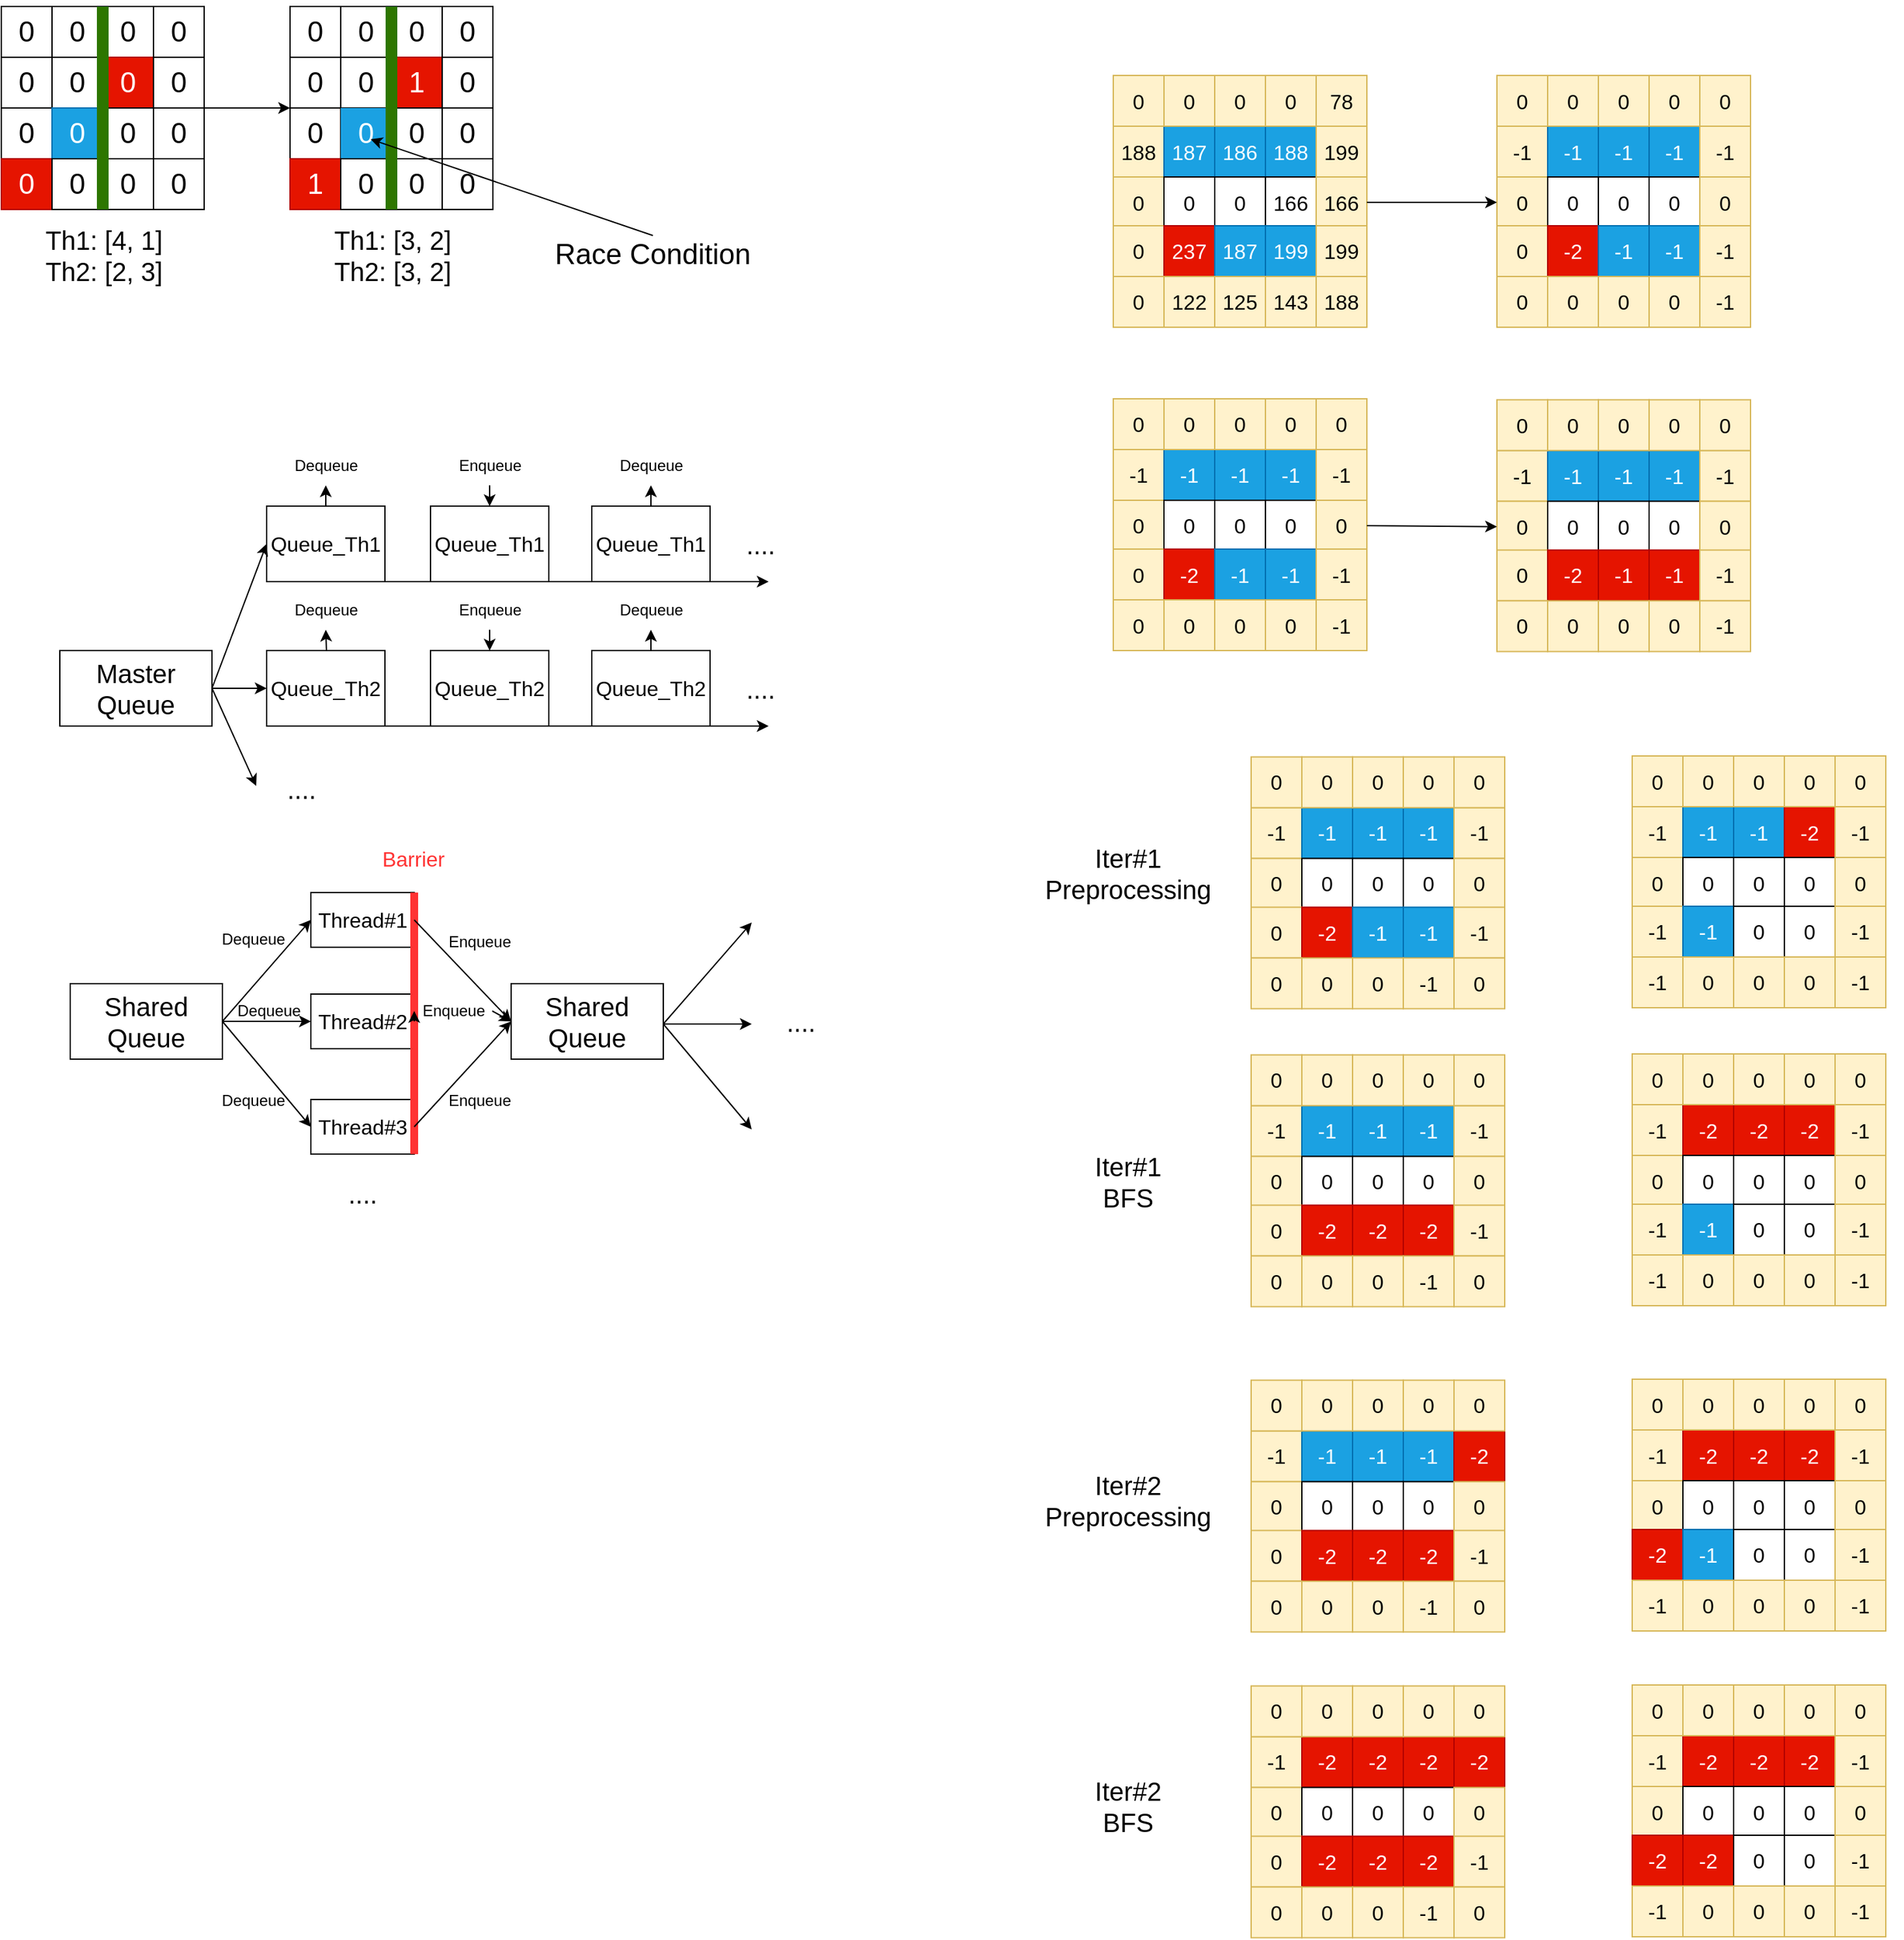 <mxfile version="22.1.16" type="device">
  <diagram name="第 1 页" id="vkSlh5MJX5IwoUNqgVl4">
    <mxGraphModel dx="2049" dy="1117" grid="0" gridSize="10" guides="1" tooltips="1" connect="1" arrows="1" fold="1" page="1" pageScale="1" pageWidth="827" pageHeight="1169" math="0" shadow="0">
      <root>
        <mxCell id="0" />
        <mxCell id="1" parent="0" />
        <mxCell id="tFzAAHaU8S95K_Trg-Dz-34" value="&lt;font style=&quot;font-size: 22px;&quot;&gt;0&lt;/font&gt;" style="whiteSpace=wrap;html=1;aspect=fixed;" vertex="1" parent="1">
          <mxGeometry x="65" y="49" width="39" height="39" as="geometry" />
        </mxCell>
        <mxCell id="tFzAAHaU8S95K_Trg-Dz-35" value="&lt;font style=&quot;font-size: 22px;&quot;&gt;0&lt;/font&gt;" style="whiteSpace=wrap;html=1;aspect=fixed;" vertex="1" parent="1">
          <mxGeometry x="104" y="49" width="39" height="39" as="geometry" />
        </mxCell>
        <mxCell id="tFzAAHaU8S95K_Trg-Dz-37" value="&lt;font style=&quot;font-size: 22px;&quot;&gt;0&lt;/font&gt;" style="whiteSpace=wrap;html=1;aspect=fixed;" vertex="1" parent="1">
          <mxGeometry x="143" y="49" width="39" height="39" as="geometry" />
        </mxCell>
        <mxCell id="tFzAAHaU8S95K_Trg-Dz-38" value="&lt;font style=&quot;font-size: 22px;&quot;&gt;0&lt;/font&gt;" style="whiteSpace=wrap;html=1;aspect=fixed;" vertex="1" parent="1">
          <mxGeometry x="182" y="49" width="39" height="39" as="geometry" />
        </mxCell>
        <mxCell id="tFzAAHaU8S95K_Trg-Dz-39" value="&lt;font style=&quot;font-size: 22px;&quot;&gt;0&lt;/font&gt;" style="whiteSpace=wrap;html=1;aspect=fixed;" vertex="1" parent="1">
          <mxGeometry x="65" y="88" width="39" height="39" as="geometry" />
        </mxCell>
        <mxCell id="tFzAAHaU8S95K_Trg-Dz-40" value="&lt;font style=&quot;font-size: 22px;&quot;&gt;0&lt;/font&gt;" style="whiteSpace=wrap;html=1;aspect=fixed;" vertex="1" parent="1">
          <mxGeometry x="104" y="88" width="39" height="39" as="geometry" />
        </mxCell>
        <mxCell id="tFzAAHaU8S95K_Trg-Dz-41" value="&lt;font style=&quot;font-size: 22px;&quot;&gt;0&lt;/font&gt;" style="whiteSpace=wrap;html=1;aspect=fixed;fillColor=#e51400;strokeColor=#B20000;fontColor=#ffffff;" vertex="1" parent="1">
          <mxGeometry x="143" y="88" width="39" height="39" as="geometry" />
        </mxCell>
        <mxCell id="tFzAAHaU8S95K_Trg-Dz-84" style="edgeStyle=orthogonalEdgeStyle;rounded=0;orthogonalLoop=1;jettySize=auto;html=1;exitX=1;exitY=1;exitDx=0;exitDy=0;entryX=0;entryY=0;entryDx=0;entryDy=0;" edge="1" parent="1" source="tFzAAHaU8S95K_Trg-Dz-42" target="tFzAAHaU8S95K_Trg-Dz-132">
          <mxGeometry relative="1" as="geometry">
            <mxPoint x="283" y="127" as="targetPoint" />
            <Array as="points">
              <mxPoint x="267" y="127" />
              <mxPoint x="267" y="127" />
            </Array>
          </mxGeometry>
        </mxCell>
        <mxCell id="tFzAAHaU8S95K_Trg-Dz-42" value="&lt;font style=&quot;font-size: 22px;&quot;&gt;0&lt;/font&gt;" style="whiteSpace=wrap;html=1;aspect=fixed;" vertex="1" parent="1">
          <mxGeometry x="182" y="88" width="39" height="39" as="geometry" />
        </mxCell>
        <mxCell id="tFzAAHaU8S95K_Trg-Dz-43" value="&lt;font style=&quot;font-size: 22px;&quot;&gt;0&lt;/font&gt;" style="whiteSpace=wrap;html=1;aspect=fixed;" vertex="1" parent="1">
          <mxGeometry x="65" y="127" width="39" height="39" as="geometry" />
        </mxCell>
        <mxCell id="tFzAAHaU8S95K_Trg-Dz-44" value="&lt;font style=&quot;font-size: 22px;&quot;&gt;0&lt;/font&gt;" style="whiteSpace=wrap;html=1;aspect=fixed;fillColor=#1ba1e2;fontColor=#ffffff;strokeColor=#006EAF;" vertex="1" parent="1">
          <mxGeometry x="104" y="127" width="39" height="39" as="geometry" />
        </mxCell>
        <mxCell id="tFzAAHaU8S95K_Trg-Dz-45" value="&lt;font style=&quot;font-size: 22px;&quot;&gt;0&lt;/font&gt;" style="whiteSpace=wrap;html=1;aspect=fixed;" vertex="1" parent="1">
          <mxGeometry x="143" y="127" width="39" height="39" as="geometry" />
        </mxCell>
        <mxCell id="tFzAAHaU8S95K_Trg-Dz-46" value="&lt;font style=&quot;font-size: 22px;&quot;&gt;0&lt;/font&gt;" style="whiteSpace=wrap;html=1;aspect=fixed;" vertex="1" parent="1">
          <mxGeometry x="182" y="127" width="39" height="39" as="geometry" />
        </mxCell>
        <mxCell id="tFzAAHaU8S95K_Trg-Dz-47" value="&lt;font style=&quot;font-size: 22px;&quot;&gt;0&lt;/font&gt;" style="whiteSpace=wrap;html=1;aspect=fixed;fillColor=#e51400;fontColor=#ffffff;strokeColor=#B20000;" vertex="1" parent="1">
          <mxGeometry x="65" y="166" width="39" height="39" as="geometry" />
        </mxCell>
        <mxCell id="tFzAAHaU8S95K_Trg-Dz-48" value="&lt;font style=&quot;font-size: 22px;&quot;&gt;0&lt;/font&gt;" style="whiteSpace=wrap;html=1;aspect=fixed;" vertex="1" parent="1">
          <mxGeometry x="104" y="166" width="39" height="39" as="geometry" />
        </mxCell>
        <mxCell id="tFzAAHaU8S95K_Trg-Dz-49" value="&lt;font style=&quot;font-size: 22px;&quot;&gt;0&lt;/font&gt;" style="whiteSpace=wrap;html=1;aspect=fixed;" vertex="1" parent="1">
          <mxGeometry x="143" y="166" width="39" height="39" as="geometry" />
        </mxCell>
        <mxCell id="tFzAAHaU8S95K_Trg-Dz-50" value="&lt;font style=&quot;font-size: 22px;&quot;&gt;0&lt;/font&gt;" style="whiteSpace=wrap;html=1;aspect=fixed;" vertex="1" parent="1">
          <mxGeometry x="182" y="166" width="39" height="39" as="geometry" />
        </mxCell>
        <mxCell id="tFzAAHaU8S95K_Trg-Dz-85" value="&lt;div&gt;&lt;font style=&quot;font-size: 20px;&quot;&gt;Th1: &lt;font style=&quot;font-size: 20px;&quot;&gt;[4, 1]&lt;/font&gt;&lt;br&gt;&lt;/font&gt;&lt;/div&gt;&lt;div&gt;&lt;font style=&quot;font-size: 20px;&quot;&gt;Th2: [2, 3]&lt;br&gt;&lt;/font&gt;&lt;/div&gt;" style="text;strokeColor=none;align=center;fillColor=none;html=1;verticalAlign=middle;whiteSpace=wrap;rounded=0;" vertex="1" parent="1">
          <mxGeometry x="81" y="225" width="126" height="30" as="geometry" />
        </mxCell>
        <mxCell id="tFzAAHaU8S95K_Trg-Dz-122" value="" style="endArrow=none;html=1;rounded=0;fillColor=#60a917;strokeColor=#2D7600;strokeWidth=9;entryX=0;entryY=0;entryDx=0;entryDy=0;exitX=0;exitY=1;exitDx=0;exitDy=0;" edge="1" parent="1" source="tFzAAHaU8S95K_Trg-Dz-49" target="tFzAAHaU8S95K_Trg-Dz-37">
          <mxGeometry width="50" height="50" relative="1" as="geometry">
            <mxPoint x="147" y="243" as="sourcePoint" />
            <mxPoint x="142" y="22" as="targetPoint" />
          </mxGeometry>
        </mxCell>
        <mxCell id="tFzAAHaU8S95K_Trg-Dz-124" value="&lt;font style=&quot;font-size: 22px;&quot;&gt;0&lt;/font&gt;" style="whiteSpace=wrap;html=1;aspect=fixed;" vertex="1" parent="1">
          <mxGeometry x="287" y="49" width="39" height="39" as="geometry" />
        </mxCell>
        <mxCell id="tFzAAHaU8S95K_Trg-Dz-125" value="&lt;font style=&quot;font-size: 22px;&quot;&gt;0&lt;/font&gt;" style="whiteSpace=wrap;html=1;aspect=fixed;" vertex="1" parent="1">
          <mxGeometry x="326" y="49" width="39" height="39" as="geometry" />
        </mxCell>
        <mxCell id="tFzAAHaU8S95K_Trg-Dz-126" value="&lt;font style=&quot;font-size: 22px;&quot;&gt;0&lt;/font&gt;" style="whiteSpace=wrap;html=1;aspect=fixed;" vertex="1" parent="1">
          <mxGeometry x="365" y="49" width="39" height="39" as="geometry" />
        </mxCell>
        <mxCell id="tFzAAHaU8S95K_Trg-Dz-127" value="&lt;font style=&quot;font-size: 22px;&quot;&gt;0&lt;/font&gt;" style="whiteSpace=wrap;html=1;aspect=fixed;" vertex="1" parent="1">
          <mxGeometry x="404" y="49" width="39" height="39" as="geometry" />
        </mxCell>
        <mxCell id="tFzAAHaU8S95K_Trg-Dz-128" value="&lt;font style=&quot;font-size: 22px;&quot;&gt;0&lt;/font&gt;" style="whiteSpace=wrap;html=1;aspect=fixed;" vertex="1" parent="1">
          <mxGeometry x="287" y="88" width="39" height="39" as="geometry" />
        </mxCell>
        <mxCell id="tFzAAHaU8S95K_Trg-Dz-129" value="&lt;font style=&quot;font-size: 22px;&quot;&gt;0&lt;/font&gt;" style="whiteSpace=wrap;html=1;aspect=fixed;" vertex="1" parent="1">
          <mxGeometry x="326" y="88" width="39" height="39" as="geometry" />
        </mxCell>
        <mxCell id="tFzAAHaU8S95K_Trg-Dz-130" value="&lt;font style=&quot;font-size: 22px;&quot;&gt;1&lt;/font&gt;" style="whiteSpace=wrap;html=1;aspect=fixed;fillColor=#e51400;strokeColor=#B20000;fontColor=#ffffff;" vertex="1" parent="1">
          <mxGeometry x="365" y="88" width="39" height="39" as="geometry" />
        </mxCell>
        <mxCell id="tFzAAHaU8S95K_Trg-Dz-131" value="&lt;font style=&quot;font-size: 22px;&quot;&gt;0&lt;/font&gt;" style="whiteSpace=wrap;html=1;aspect=fixed;" vertex="1" parent="1">
          <mxGeometry x="404" y="88" width="39" height="39" as="geometry" />
        </mxCell>
        <mxCell id="tFzAAHaU8S95K_Trg-Dz-132" value="&lt;font style=&quot;font-size: 22px;&quot;&gt;0&lt;/font&gt;" style="whiteSpace=wrap;html=1;aspect=fixed;" vertex="1" parent="1">
          <mxGeometry x="287" y="127" width="39" height="39" as="geometry" />
        </mxCell>
        <mxCell id="tFzAAHaU8S95K_Trg-Dz-133" value="&lt;font style=&quot;font-size: 22px;&quot;&gt;0&lt;/font&gt;" style="whiteSpace=wrap;html=1;aspect=fixed;fillColor=#1ba1e2;fontColor=#ffffff;strokeColor=none;strokeWidth=1;" vertex="1" parent="1">
          <mxGeometry x="326" y="127" width="39" height="39" as="geometry" />
        </mxCell>
        <mxCell id="tFzAAHaU8S95K_Trg-Dz-134" value="&lt;font style=&quot;font-size: 22px;&quot;&gt;0&lt;/font&gt;" style="whiteSpace=wrap;html=1;aspect=fixed;" vertex="1" parent="1">
          <mxGeometry x="365" y="127" width="39" height="39" as="geometry" />
        </mxCell>
        <mxCell id="tFzAAHaU8S95K_Trg-Dz-135" value="&lt;font style=&quot;font-size: 22px;&quot;&gt;0&lt;/font&gt;" style="whiteSpace=wrap;html=1;aspect=fixed;" vertex="1" parent="1">
          <mxGeometry x="404" y="127" width="39" height="39" as="geometry" />
        </mxCell>
        <mxCell id="tFzAAHaU8S95K_Trg-Dz-136" value="&lt;font style=&quot;font-size: 22px;&quot;&gt;1&lt;/font&gt;" style="whiteSpace=wrap;html=1;aspect=fixed;fillColor=#e51400;fontColor=#ffffff;strokeColor=#B20000;" vertex="1" parent="1">
          <mxGeometry x="287" y="166" width="39" height="39" as="geometry" />
        </mxCell>
        <mxCell id="tFzAAHaU8S95K_Trg-Dz-137" value="&lt;font style=&quot;font-size: 22px;&quot;&gt;0&lt;/font&gt;" style="whiteSpace=wrap;html=1;aspect=fixed;" vertex="1" parent="1">
          <mxGeometry x="326" y="166" width="39" height="39" as="geometry" />
        </mxCell>
        <mxCell id="tFzAAHaU8S95K_Trg-Dz-138" value="&lt;font style=&quot;font-size: 22px;&quot;&gt;0&lt;/font&gt;" style="whiteSpace=wrap;html=1;aspect=fixed;" vertex="1" parent="1">
          <mxGeometry x="365" y="166" width="39" height="39" as="geometry" />
        </mxCell>
        <mxCell id="tFzAAHaU8S95K_Trg-Dz-139" value="&lt;font style=&quot;font-size: 22px;&quot;&gt;0&lt;/font&gt;" style="whiteSpace=wrap;html=1;aspect=fixed;" vertex="1" parent="1">
          <mxGeometry x="404" y="166" width="39" height="39" as="geometry" />
        </mxCell>
        <mxCell id="tFzAAHaU8S95K_Trg-Dz-140" value="&lt;div&gt;&lt;font style=&quot;font-size: 20px;&quot;&gt;Th1: &lt;font style=&quot;font-size: 20px;&quot;&gt;[3, 2]&lt;/font&gt;&lt;br&gt;&lt;/font&gt;&lt;/div&gt;&lt;div&gt;&lt;font style=&quot;font-size: 20px;&quot;&gt;Th2: [3, 2]&lt;br&gt;&lt;/font&gt;&lt;/div&gt;" style="text;strokeColor=none;align=center;fillColor=none;html=1;verticalAlign=middle;whiteSpace=wrap;rounded=0;" vertex="1" parent="1">
          <mxGeometry x="303" y="225" width="126" height="30" as="geometry" />
        </mxCell>
        <mxCell id="tFzAAHaU8S95K_Trg-Dz-141" value="" style="endArrow=none;html=1;rounded=0;fillColor=#60a917;strokeColor=#2D7600;strokeWidth=9;entryX=0;entryY=0;entryDx=0;entryDy=0;exitX=0;exitY=1;exitDx=0;exitDy=0;" edge="1" parent="1" source="tFzAAHaU8S95K_Trg-Dz-138" target="tFzAAHaU8S95K_Trg-Dz-126">
          <mxGeometry width="50" height="50" relative="1" as="geometry">
            <mxPoint x="369" y="243" as="sourcePoint" />
            <mxPoint x="364" y="22" as="targetPoint" />
          </mxGeometry>
        </mxCell>
        <mxCell id="tFzAAHaU8S95K_Trg-Dz-142" value="" style="endArrow=classic;html=1;rounded=0;exitX=0.5;exitY=0;exitDx=0;exitDy=0;" edge="1" parent="1" source="tFzAAHaU8S95K_Trg-Dz-143">
          <mxGeometry width="50" height="50" relative="1" as="geometry">
            <mxPoint x="505" y="221" as="sourcePoint" />
            <mxPoint x="349" y="150.998" as="targetPoint" />
          </mxGeometry>
        </mxCell>
        <mxCell id="tFzAAHaU8S95K_Trg-Dz-143" value="&lt;font style=&quot;font-size: 22px;&quot;&gt;Race Condition&lt;/font&gt;" style="text;strokeColor=none;align=center;fillColor=none;html=1;verticalAlign=middle;whiteSpace=wrap;rounded=0;" vertex="1" parent="1">
          <mxGeometry x="482" y="225" width="168" height="30" as="geometry" />
        </mxCell>
        <mxCell id="tFzAAHaU8S95K_Trg-Dz-145" value="&lt;font style=&quot;font-size: 16px;&quot;&gt;Queue_Th1&lt;/font&gt;" style="rounded=0;whiteSpace=wrap;html=1;" vertex="1" parent="1">
          <mxGeometry x="269" y="433" width="91" height="58" as="geometry" />
        </mxCell>
        <mxCell id="tFzAAHaU8S95K_Trg-Dz-147" value="&lt;font style=&quot;font-size: 16px;&quot;&gt;Queue_Th1&lt;/font&gt;" style="rounded=0;whiteSpace=wrap;html=1;" vertex="1" parent="1">
          <mxGeometry x="395" y="433" width="91" height="58" as="geometry" />
        </mxCell>
        <mxCell id="tFzAAHaU8S95K_Trg-Dz-148" value="" style="endArrow=classic;html=1;rounded=0;exitX=0.5;exitY=1;exitDx=0;exitDy=0;entryX=0.5;entryY=0;entryDx=0;entryDy=0;" edge="1" parent="1" source="tFzAAHaU8S95K_Trg-Dz-149" target="tFzAAHaU8S95K_Trg-Dz-147">
          <mxGeometry width="50" height="50" relative="1" as="geometry">
            <mxPoint x="441" y="407" as="sourcePoint" />
            <mxPoint x="498" y="418" as="targetPoint" />
          </mxGeometry>
        </mxCell>
        <mxCell id="tFzAAHaU8S95K_Trg-Dz-149" value="Enqueue" style="text;strokeColor=none;align=center;fillColor=none;html=1;verticalAlign=middle;whiteSpace=wrap;rounded=0;" vertex="1" parent="1">
          <mxGeometry x="410.5" y="387" width="60" height="30" as="geometry" />
        </mxCell>
        <mxCell id="tFzAAHaU8S95K_Trg-Dz-150" value="&lt;font style=&quot;font-size: 20px;&quot;&gt;Master Queue&lt;br&gt;&lt;/font&gt;" style="rounded=0;whiteSpace=wrap;html=1;" vertex="1" parent="1">
          <mxGeometry x="110" y="544" width="117" height="58" as="geometry" />
        </mxCell>
        <mxCell id="tFzAAHaU8S95K_Trg-Dz-151" value="&lt;font style=&quot;font-size: 16px;&quot;&gt;Queue_Th1&lt;/font&gt;" style="rounded=0;whiteSpace=wrap;html=1;" vertex="1" parent="1">
          <mxGeometry x="519" y="433" width="91" height="58" as="geometry" />
        </mxCell>
        <mxCell id="tFzAAHaU8S95K_Trg-Dz-152" value="" style="endArrow=classic;html=1;rounded=0;exitX=0.5;exitY=0;exitDx=0;exitDy=0;entryX=0.5;entryY=1;entryDx=0;entryDy=0;" edge="1" parent="1" source="tFzAAHaU8S95K_Trg-Dz-151" target="tFzAAHaU8S95K_Trg-Dz-153">
          <mxGeometry width="50" height="50" relative="1" as="geometry">
            <mxPoint x="565" y="407" as="sourcePoint" />
            <mxPoint x="735" y="402" as="targetPoint" />
          </mxGeometry>
        </mxCell>
        <mxCell id="tFzAAHaU8S95K_Trg-Dz-153" value="Dequeue" style="text;strokeColor=none;align=center;fillColor=none;html=1;verticalAlign=middle;whiteSpace=wrap;rounded=0;" vertex="1" parent="1">
          <mxGeometry x="534.5" y="387" width="60" height="30" as="geometry" />
        </mxCell>
        <mxCell id="tFzAAHaU8S95K_Trg-Dz-154" value="&lt;font style=&quot;font-size: 20px;&quot;&gt;....&lt;/font&gt;" style="text;strokeColor=none;align=center;fillColor=none;html=1;verticalAlign=middle;whiteSpace=wrap;rounded=0;" vertex="1" parent="1">
          <mxGeometry x="619" y="447" width="60" height="30" as="geometry" />
        </mxCell>
        <mxCell id="tFzAAHaU8S95K_Trg-Dz-155" value="" style="endArrow=classic;html=1;rounded=0;exitX=0;exitY=1;exitDx=0;exitDy=0;" edge="1" parent="1" source="tFzAAHaU8S95K_Trg-Dz-145">
          <mxGeometry width="50" height="50" relative="1" as="geometry">
            <mxPoint x="496" y="478" as="sourcePoint" />
            <mxPoint x="655" y="491" as="targetPoint" />
          </mxGeometry>
        </mxCell>
        <mxCell id="tFzAAHaU8S95K_Trg-Dz-156" value="&lt;font style=&quot;font-size: 16px;&quot;&gt;Queue_Th2&lt;/font&gt;" style="rounded=0;whiteSpace=wrap;html=1;" vertex="1" parent="1">
          <mxGeometry x="269" y="544" width="91" height="58" as="geometry" />
        </mxCell>
        <mxCell id="tFzAAHaU8S95K_Trg-Dz-157" value="&lt;font style=&quot;font-size: 16px;&quot;&gt;Queue_Th2&lt;/font&gt;" style="rounded=0;whiteSpace=wrap;html=1;" vertex="1" parent="1">
          <mxGeometry x="395" y="544" width="91" height="58" as="geometry" />
        </mxCell>
        <mxCell id="tFzAAHaU8S95K_Trg-Dz-158" value="" style="endArrow=classic;html=1;rounded=0;exitX=0.5;exitY=1;exitDx=0;exitDy=0;entryX=0.5;entryY=0;entryDx=0;entryDy=0;" edge="1" parent="1" source="tFzAAHaU8S95K_Trg-Dz-159" target="tFzAAHaU8S95K_Trg-Dz-157">
          <mxGeometry width="50" height="50" relative="1" as="geometry">
            <mxPoint x="441" y="518" as="sourcePoint" />
            <mxPoint x="498" y="529" as="targetPoint" />
          </mxGeometry>
        </mxCell>
        <mxCell id="tFzAAHaU8S95K_Trg-Dz-159" value="Enqueue" style="text;strokeColor=none;align=center;fillColor=none;html=1;verticalAlign=middle;whiteSpace=wrap;rounded=0;" vertex="1" parent="1">
          <mxGeometry x="410.5" y="498" width="60" height="30" as="geometry" />
        </mxCell>
        <mxCell id="tFzAAHaU8S95K_Trg-Dz-160" value="&lt;font style=&quot;font-size: 16px;&quot;&gt;Queue_Th2&lt;/font&gt;" style="rounded=0;whiteSpace=wrap;html=1;" vertex="1" parent="1">
          <mxGeometry x="519" y="544" width="91" height="58" as="geometry" />
        </mxCell>
        <mxCell id="tFzAAHaU8S95K_Trg-Dz-161" value="" style="endArrow=classic;html=1;rounded=0;exitX=0.5;exitY=0;exitDx=0;exitDy=0;entryX=0.5;entryY=1;entryDx=0;entryDy=0;" edge="1" parent="1" source="tFzAAHaU8S95K_Trg-Dz-160" target="tFzAAHaU8S95K_Trg-Dz-162">
          <mxGeometry width="50" height="50" relative="1" as="geometry">
            <mxPoint x="565" y="518" as="sourcePoint" />
            <mxPoint x="735" y="513" as="targetPoint" />
          </mxGeometry>
        </mxCell>
        <mxCell id="tFzAAHaU8S95K_Trg-Dz-162" value="Dequeue" style="text;strokeColor=none;align=center;fillColor=none;html=1;verticalAlign=middle;whiteSpace=wrap;rounded=0;" vertex="1" parent="1">
          <mxGeometry x="534.5" y="498" width="60" height="30" as="geometry" />
        </mxCell>
        <mxCell id="tFzAAHaU8S95K_Trg-Dz-163" value="&lt;font style=&quot;font-size: 20px;&quot;&gt;....&lt;/font&gt;" style="text;strokeColor=none;align=center;fillColor=none;html=1;verticalAlign=middle;whiteSpace=wrap;rounded=0;" vertex="1" parent="1">
          <mxGeometry x="619" y="558" width="60" height="30" as="geometry" />
        </mxCell>
        <mxCell id="tFzAAHaU8S95K_Trg-Dz-164" value="" style="endArrow=classic;html=1;rounded=0;exitX=0;exitY=1;exitDx=0;exitDy=0;" edge="1" parent="1" source="tFzAAHaU8S95K_Trg-Dz-156">
          <mxGeometry width="50" height="50" relative="1" as="geometry">
            <mxPoint x="496" y="589" as="sourcePoint" />
            <mxPoint x="655" y="602" as="targetPoint" />
          </mxGeometry>
        </mxCell>
        <mxCell id="tFzAAHaU8S95K_Trg-Dz-165" value="" style="endArrow=classic;html=1;rounded=0;exitX=1;exitY=0.5;exitDx=0;exitDy=0;entryX=0;entryY=0.5;entryDx=0;entryDy=0;" edge="1" parent="1" source="tFzAAHaU8S95K_Trg-Dz-150" target="tFzAAHaU8S95K_Trg-Dz-145">
          <mxGeometry width="50" height="50" relative="1" as="geometry">
            <mxPoint x="496" y="478" as="sourcePoint" />
            <mxPoint x="546" y="428" as="targetPoint" />
          </mxGeometry>
        </mxCell>
        <mxCell id="tFzAAHaU8S95K_Trg-Dz-166" value="" style="endArrow=classic;html=1;rounded=0;exitX=1;exitY=0.5;exitDx=0;exitDy=0;entryX=0;entryY=0.5;entryDx=0;entryDy=0;" edge="1" parent="1" source="tFzAAHaU8S95K_Trg-Dz-150" target="tFzAAHaU8S95K_Trg-Dz-156">
          <mxGeometry width="50" height="50" relative="1" as="geometry">
            <mxPoint x="237" y="583" as="sourcePoint" />
            <mxPoint x="279" y="472" as="targetPoint" />
          </mxGeometry>
        </mxCell>
        <mxCell id="tFzAAHaU8S95K_Trg-Dz-167" value="" style="endArrow=classic;html=1;rounded=0;exitX=1;exitY=0.5;exitDx=0;exitDy=0;" edge="1" parent="1" source="tFzAAHaU8S95K_Trg-Dz-150">
          <mxGeometry width="50" height="50" relative="1" as="geometry">
            <mxPoint x="237" y="583" as="sourcePoint" />
            <mxPoint x="261" y="648" as="targetPoint" />
          </mxGeometry>
        </mxCell>
        <mxCell id="tFzAAHaU8S95K_Trg-Dz-168" value="&lt;font style=&quot;font-size: 20px;&quot;&gt;....&lt;/font&gt;" style="text;strokeColor=none;align=center;fillColor=none;html=1;verticalAlign=middle;whiteSpace=wrap;rounded=0;" vertex="1" parent="1">
          <mxGeometry x="266" y="635" width="60" height="30" as="geometry" />
        </mxCell>
        <mxCell id="tFzAAHaU8S95K_Trg-Dz-169" value="&lt;font style=&quot;font-size: 20px;&quot;&gt;Shared Queue&lt;br&gt;&lt;/font&gt;" style="rounded=0;whiteSpace=wrap;html=1;" vertex="1" parent="1">
          <mxGeometry x="118" y="800" width="117" height="58" as="geometry" />
        </mxCell>
        <mxCell id="tFzAAHaU8S95K_Trg-Dz-170" value="Dequeue" style="text;strokeColor=none;align=center;fillColor=none;html=1;verticalAlign=middle;whiteSpace=wrap;rounded=0;" vertex="1" parent="1">
          <mxGeometry x="284.5" y="387" width="60" height="30" as="geometry" />
        </mxCell>
        <mxCell id="tFzAAHaU8S95K_Trg-Dz-171" value="" style="endArrow=classic;html=1;rounded=0;exitX=0.5;exitY=0;exitDx=0;exitDy=0;entryX=0.5;entryY=1;entryDx=0;entryDy=0;" edge="1" parent="1" source="tFzAAHaU8S95K_Trg-Dz-145" target="tFzAAHaU8S95K_Trg-Dz-170">
          <mxGeometry width="50" height="50" relative="1" as="geometry">
            <mxPoint x="451" y="427" as="sourcePoint" />
            <mxPoint x="381" y="446" as="targetPoint" />
          </mxGeometry>
        </mxCell>
        <mxCell id="tFzAAHaU8S95K_Trg-Dz-175" value="Dequeue" style="text;strokeColor=none;align=center;fillColor=none;html=1;verticalAlign=middle;whiteSpace=wrap;rounded=0;" vertex="1" parent="1">
          <mxGeometry x="284.5" y="498" width="60" height="30" as="geometry" />
        </mxCell>
        <mxCell id="tFzAAHaU8S95K_Trg-Dz-176" value="" style="endArrow=classic;html=1;rounded=0;exitX=0.5;exitY=0;exitDx=0;exitDy=0;entryX=0.5;entryY=1;entryDx=0;entryDy=0;" edge="1" parent="1" target="tFzAAHaU8S95K_Trg-Dz-175">
          <mxGeometry width="50" height="50" relative="1" as="geometry">
            <mxPoint x="315" y="544" as="sourcePoint" />
            <mxPoint x="381" y="557" as="targetPoint" />
          </mxGeometry>
        </mxCell>
        <mxCell id="tFzAAHaU8S95K_Trg-Dz-177" value="&lt;font style=&quot;font-size: 16px;&quot;&gt;Thread#1&lt;/font&gt;" style="rounded=0;whiteSpace=wrap;html=1;" vertex="1" parent="1">
          <mxGeometry x="303" y="730" width="79.5" height="42" as="geometry" />
        </mxCell>
        <mxCell id="tFzAAHaU8S95K_Trg-Dz-178" value="&lt;font style=&quot;font-size: 16px;&quot;&gt;Thread#2&lt;/font&gt;" style="rounded=0;whiteSpace=wrap;html=1;" vertex="1" parent="1">
          <mxGeometry x="303" y="808" width="79.5" height="42" as="geometry" />
        </mxCell>
        <mxCell id="tFzAAHaU8S95K_Trg-Dz-179" value="&lt;font style=&quot;font-size: 16px;&quot;&gt;Thread#3&lt;/font&gt;" style="rounded=0;whiteSpace=wrap;html=1;" vertex="1" parent="1">
          <mxGeometry x="303" y="889" width="79.5" height="42" as="geometry" />
        </mxCell>
        <mxCell id="tFzAAHaU8S95K_Trg-Dz-180" value="" style="endArrow=classic;html=1;rounded=0;exitX=1;exitY=0.5;exitDx=0;exitDy=0;entryX=0;entryY=0.5;entryDx=0;entryDy=0;" edge="1" parent="1" source="tFzAAHaU8S95K_Trg-Dz-169" target="tFzAAHaU8S95K_Trg-Dz-177">
          <mxGeometry width="50" height="50" relative="1" as="geometry">
            <mxPoint x="253" y="618" as="sourcePoint" />
            <mxPoint x="287" y="693" as="targetPoint" />
          </mxGeometry>
        </mxCell>
        <mxCell id="tFzAAHaU8S95K_Trg-Dz-181" value="" style="endArrow=classic;html=1;rounded=0;exitX=1;exitY=0.5;exitDx=0;exitDy=0;entryX=0;entryY=0.5;entryDx=0;entryDy=0;" edge="1" parent="1" source="tFzAAHaU8S95K_Trg-Dz-169" target="tFzAAHaU8S95K_Trg-Dz-178">
          <mxGeometry width="50" height="50" relative="1" as="geometry">
            <mxPoint x="253" y="831" as="sourcePoint" />
            <mxPoint x="295" y="767" as="targetPoint" />
          </mxGeometry>
        </mxCell>
        <mxCell id="tFzAAHaU8S95K_Trg-Dz-182" value="" style="endArrow=classic;html=1;rounded=0;exitX=1;exitY=0.5;exitDx=0;exitDy=0;entryX=0;entryY=0.5;entryDx=0;entryDy=0;" edge="1" parent="1" source="tFzAAHaU8S95K_Trg-Dz-169" target="tFzAAHaU8S95K_Trg-Dz-179">
          <mxGeometry width="50" height="50" relative="1" as="geometry">
            <mxPoint x="253" y="831" as="sourcePoint" />
            <mxPoint x="295" y="839" as="targetPoint" />
          </mxGeometry>
        </mxCell>
        <mxCell id="tFzAAHaU8S95K_Trg-Dz-183" value="Dequeue" style="text;strokeColor=none;align=center;fillColor=none;html=1;verticalAlign=middle;whiteSpace=wrap;rounded=0;" vertex="1" parent="1">
          <mxGeometry x="229" y="751" width="60" height="30" as="geometry" />
        </mxCell>
        <mxCell id="tFzAAHaU8S95K_Trg-Dz-184" value="Dequeue" style="text;strokeColor=none;align=center;fillColor=none;html=1;verticalAlign=middle;whiteSpace=wrap;rounded=0;" vertex="1" parent="1">
          <mxGeometry x="241" y="806" width="60" height="30" as="geometry" />
        </mxCell>
        <mxCell id="tFzAAHaU8S95K_Trg-Dz-185" value="Dequeue" style="text;strokeColor=none;align=center;fillColor=none;html=1;verticalAlign=middle;whiteSpace=wrap;rounded=0;" vertex="1" parent="1">
          <mxGeometry x="229" y="875" width="60" height="30" as="geometry" />
        </mxCell>
        <mxCell id="tFzAAHaU8S95K_Trg-Dz-186" value="" style="endArrow=none;html=1;rounded=0;exitX=1;exitY=1;exitDx=0;exitDy=0;entryX=1;entryY=0;entryDx=0;entryDy=0;strokeWidth=6;strokeColor=#FF3333;" edge="1" parent="1">
          <mxGeometry width="50" height="50" relative="1" as="geometry">
            <mxPoint x="382.5" y="931" as="sourcePoint" />
            <mxPoint x="382.5" y="730" as="targetPoint" />
          </mxGeometry>
        </mxCell>
        <mxCell id="tFzAAHaU8S95K_Trg-Dz-187" value="&lt;font color=&quot;#ff3333&quot; style=&quot;font-size: 16px;&quot;&gt;Barrier&lt;/font&gt;" style="text;strokeColor=none;align=center;fillColor=none;html=1;verticalAlign=middle;whiteSpace=wrap;rounded=0;" vertex="1" parent="1">
          <mxGeometry x="352" y="689" width="60" height="30" as="geometry" />
        </mxCell>
        <mxCell id="tFzAAHaU8S95K_Trg-Dz-188" value="&lt;font style=&quot;font-size: 20px;&quot;&gt;Shared Queue&lt;br&gt;&lt;/font&gt;" style="rounded=0;whiteSpace=wrap;html=1;" vertex="1" parent="1">
          <mxGeometry x="457" y="800" width="117" height="58" as="geometry" />
        </mxCell>
        <mxCell id="tFzAAHaU8S95K_Trg-Dz-189" value="&lt;font style=&quot;font-size: 20px;&quot;&gt;....&lt;/font&gt;" style="text;strokeColor=none;align=center;fillColor=none;html=1;verticalAlign=middle;whiteSpace=wrap;rounded=0;" vertex="1" parent="1">
          <mxGeometry x="312.75" y="946" width="60" height="30" as="geometry" />
        </mxCell>
        <mxCell id="tFzAAHaU8S95K_Trg-Dz-190" value="" style="endArrow=classic;html=1;rounded=0;entryX=0;entryY=0.5;entryDx=0;entryDy=0;exitX=1;exitY=0.5;exitDx=0;exitDy=0;" edge="1" parent="1" source="tFzAAHaU8S95K_Trg-Dz-177" target="tFzAAHaU8S95K_Trg-Dz-188">
          <mxGeometry width="50" height="50" relative="1" as="geometry">
            <mxPoint x="484" y="745" as="sourcePoint" />
            <mxPoint x="313" y="761" as="targetPoint" />
          </mxGeometry>
        </mxCell>
        <mxCell id="tFzAAHaU8S95K_Trg-Dz-191" value="" style="endArrow=classic;html=1;rounded=0;entryX=0;entryY=0.5;entryDx=0;entryDy=0;exitX=1;exitY=0.5;exitDx=0;exitDy=0;" edge="1" parent="1" source="tFzAAHaU8S95K_Trg-Dz-194" target="tFzAAHaU8S95K_Trg-Dz-188">
          <mxGeometry width="50" height="50" relative="1" as="geometry">
            <mxPoint x="393" y="761" as="sourcePoint" />
            <mxPoint x="464" y="839" as="targetPoint" />
          </mxGeometry>
        </mxCell>
        <mxCell id="tFzAAHaU8S95K_Trg-Dz-192" value="" style="endArrow=classic;html=1;rounded=0;exitX=1;exitY=0.5;exitDx=0;exitDy=0;entryX=0;entryY=0.5;entryDx=0;entryDy=0;" edge="1" parent="1" source="tFzAAHaU8S95K_Trg-Dz-179" target="tFzAAHaU8S95K_Trg-Dz-188">
          <mxGeometry width="50" height="50" relative="1" as="geometry">
            <mxPoint x="393" y="839" as="sourcePoint" />
            <mxPoint x="469" y="936" as="targetPoint" />
          </mxGeometry>
        </mxCell>
        <mxCell id="tFzAAHaU8S95K_Trg-Dz-193" value="Enqueue" style="text;strokeColor=none;align=center;fillColor=none;html=1;verticalAlign=middle;whiteSpace=wrap;rounded=0;" vertex="1" parent="1">
          <mxGeometry x="403" y="753" width="60" height="30" as="geometry" />
        </mxCell>
        <mxCell id="tFzAAHaU8S95K_Trg-Dz-195" value="" style="endArrow=classic;html=1;rounded=0;entryX=0;entryY=0.5;entryDx=0;entryDy=0;exitX=1;exitY=0.5;exitDx=0;exitDy=0;" edge="1" parent="1" source="tFzAAHaU8S95K_Trg-Dz-178" target="tFzAAHaU8S95K_Trg-Dz-194">
          <mxGeometry width="50" height="50" relative="1" as="geometry">
            <mxPoint x="383" y="829" as="sourcePoint" />
            <mxPoint x="457" y="829" as="targetPoint" />
          </mxGeometry>
        </mxCell>
        <mxCell id="tFzAAHaU8S95K_Trg-Dz-194" value="Enqueue" style="text;strokeColor=none;align=center;fillColor=none;html=1;verticalAlign=middle;whiteSpace=wrap;rounded=0;" vertex="1" parent="1">
          <mxGeometry x="382.5" y="806" width="60" height="30" as="geometry" />
        </mxCell>
        <mxCell id="tFzAAHaU8S95K_Trg-Dz-196" value="Enqueue" style="text;strokeColor=none;align=center;fillColor=none;html=1;verticalAlign=middle;whiteSpace=wrap;rounded=0;" vertex="1" parent="1">
          <mxGeometry x="403" y="875" width="60" height="30" as="geometry" />
        </mxCell>
        <mxCell id="tFzAAHaU8S95K_Trg-Dz-200" value="" style="endArrow=classic;html=1;rounded=0;exitX=1;exitY=0.5;exitDx=0;exitDy=0;entryX=0;entryY=0.5;entryDx=0;entryDy=0;" edge="1" parent="1">
          <mxGeometry width="50" height="50" relative="1" as="geometry">
            <mxPoint x="574" y="831" as="sourcePoint" />
            <mxPoint x="642" y="753" as="targetPoint" />
          </mxGeometry>
        </mxCell>
        <mxCell id="tFzAAHaU8S95K_Trg-Dz-201" value="" style="endArrow=classic;html=1;rounded=0;exitX=1;exitY=0.5;exitDx=0;exitDy=0;entryX=0;entryY=0.5;entryDx=0;entryDy=0;" edge="1" parent="1">
          <mxGeometry width="50" height="50" relative="1" as="geometry">
            <mxPoint x="574" y="831" as="sourcePoint" />
            <mxPoint x="642" y="831" as="targetPoint" />
          </mxGeometry>
        </mxCell>
        <mxCell id="tFzAAHaU8S95K_Trg-Dz-202" value="" style="endArrow=classic;html=1;rounded=0;exitX=1;exitY=0.5;exitDx=0;exitDy=0;entryX=0;entryY=0.5;entryDx=0;entryDy=0;" edge="1" parent="1">
          <mxGeometry width="50" height="50" relative="1" as="geometry">
            <mxPoint x="574" y="831" as="sourcePoint" />
            <mxPoint x="642" y="912" as="targetPoint" />
          </mxGeometry>
        </mxCell>
        <mxCell id="tFzAAHaU8S95K_Trg-Dz-206" value="&lt;font style=&quot;font-size: 20px;&quot;&gt;....&lt;/font&gt;" style="text;strokeColor=none;align=center;fillColor=none;html=1;verticalAlign=middle;whiteSpace=wrap;rounded=0;" vertex="1" parent="1">
          <mxGeometry x="650" y="814" width="60" height="30" as="geometry" />
        </mxCell>
        <mxCell id="tFzAAHaU8S95K_Trg-Dz-207" value="" style="rounded=0;whiteSpace=wrap;html=1;fillColor=none;strokeColor=none;" vertex="1" parent="1">
          <mxGeometry x="92" y="382" width="616" height="610" as="geometry" />
        </mxCell>
        <mxCell id="tFzAAHaU8S95K_Trg-Dz-209" value="188" style="whiteSpace=wrap;html=1;aspect=fixed;fontSize=16;fillColor=#fff2cc;strokeColor=#d6b656;" vertex="1" parent="1">
          <mxGeometry x="920" y="141" width="39" height="39" as="geometry" />
        </mxCell>
        <mxCell id="tFzAAHaU8S95K_Trg-Dz-226" value="187" style="whiteSpace=wrap;html=1;aspect=fixed;fontSize=16;fillColor=#1ba1e2;fontColor=#ffffff;strokeColor=#006EAF;" vertex="1" parent="1">
          <mxGeometry x="959" y="141" width="39" height="39" as="geometry" />
        </mxCell>
        <mxCell id="tFzAAHaU8S95K_Trg-Dz-227" value="186" style="whiteSpace=wrap;html=1;aspect=fixed;fontSize=16;fillColor=#1ba1e2;fontColor=#ffffff;strokeColor=#006EAF;" vertex="1" parent="1">
          <mxGeometry x="998" y="141" width="39" height="39" as="geometry" />
        </mxCell>
        <mxCell id="tFzAAHaU8S95K_Trg-Dz-228" value="&lt;div&gt;188&lt;/div&gt;" style="whiteSpace=wrap;html=1;aspect=fixed;fontSize=16;fillColor=#1ba1e2;fontColor=#ffffff;strokeColor=#006EAF;" vertex="1" parent="1">
          <mxGeometry x="1037" y="141" width="39" height="39" as="geometry" />
        </mxCell>
        <mxCell id="tFzAAHaU8S95K_Trg-Dz-229" value="0" style="whiteSpace=wrap;html=1;aspect=fixed;fontSize=16;fillColor=#fff2cc;strokeColor=#d6b656;" vertex="1" parent="1">
          <mxGeometry x="920" y="180" width="39" height="39" as="geometry" />
        </mxCell>
        <mxCell id="tFzAAHaU8S95K_Trg-Dz-230" value="0" style="whiteSpace=wrap;html=1;aspect=fixed;fontSize=16;" vertex="1" parent="1">
          <mxGeometry x="959" y="180" width="39" height="39" as="geometry" />
        </mxCell>
        <mxCell id="tFzAAHaU8S95K_Trg-Dz-231" value="0" style="whiteSpace=wrap;html=1;aspect=fixed;fontSize=16;" vertex="1" parent="1">
          <mxGeometry x="998" y="180" width="39" height="39" as="geometry" />
        </mxCell>
        <mxCell id="tFzAAHaU8S95K_Trg-Dz-232" value="166" style="whiteSpace=wrap;html=1;aspect=fixed;fontSize=16;" vertex="1" parent="1">
          <mxGeometry x="1037" y="180" width="39" height="39" as="geometry" />
        </mxCell>
        <mxCell id="tFzAAHaU8S95K_Trg-Dz-233" value="0" style="whiteSpace=wrap;html=1;aspect=fixed;fontSize=16;fillColor=#fff2cc;strokeColor=#d6b656;" vertex="1" parent="1">
          <mxGeometry x="920" y="217.5" width="39" height="39" as="geometry" />
        </mxCell>
        <mxCell id="tFzAAHaU8S95K_Trg-Dz-234" value="237" style="whiteSpace=wrap;html=1;aspect=fixed;fontSize=16;fillColor=#e51400;fontColor=#ffffff;strokeColor=#B20000;" vertex="1" parent="1">
          <mxGeometry x="959" y="217.5" width="39" height="39" as="geometry" />
        </mxCell>
        <mxCell id="tFzAAHaU8S95K_Trg-Dz-235" value="187" style="whiteSpace=wrap;html=1;aspect=fixed;fontSize=16;fillColor=#1ba1e2;fontColor=#ffffff;strokeColor=#006EAF;" vertex="1" parent="1">
          <mxGeometry x="998" y="217.5" width="39" height="39" as="geometry" />
        </mxCell>
        <mxCell id="tFzAAHaU8S95K_Trg-Dz-236" value="199" style="whiteSpace=wrap;html=1;aspect=fixed;fontSize=16;fillColor=#1ba1e2;fontColor=#ffffff;strokeColor=#006EAF;" vertex="1" parent="1">
          <mxGeometry x="1037" y="217.5" width="39" height="39" as="geometry" />
        </mxCell>
        <mxCell id="tFzAAHaU8S95K_Trg-Dz-237" value="0" style="whiteSpace=wrap;html=1;aspect=fixed;fontSize=16;fillColor=#fff2cc;strokeColor=#d6b656;" vertex="1" parent="1">
          <mxGeometry x="920" y="256.5" width="39" height="39" as="geometry" />
        </mxCell>
        <mxCell id="tFzAAHaU8S95K_Trg-Dz-238" value="122" style="whiteSpace=wrap;html=1;aspect=fixed;fontSize=16;fillColor=#fff2cc;strokeColor=#d6b656;" vertex="1" parent="1">
          <mxGeometry x="959" y="256.5" width="39" height="39" as="geometry" />
        </mxCell>
        <mxCell id="tFzAAHaU8S95K_Trg-Dz-239" value="125" style="whiteSpace=wrap;html=1;aspect=fixed;fontSize=16;fillColor=#fff2cc;strokeColor=#d6b656;" vertex="1" parent="1">
          <mxGeometry x="998" y="256.5" width="39" height="39" as="geometry" />
        </mxCell>
        <mxCell id="tFzAAHaU8S95K_Trg-Dz-240" value="143" style="whiteSpace=wrap;html=1;aspect=fixed;fontSize=16;fillColor=#fff2cc;strokeColor=#d6b656;" vertex="1" parent="1">
          <mxGeometry x="1037" y="256.5" width="39" height="39" as="geometry" />
        </mxCell>
        <mxCell id="tFzAAHaU8S95K_Trg-Dz-241" value="0" style="whiteSpace=wrap;html=1;aspect=fixed;fontSize=16;fillColor=#fff2cc;strokeColor=#d6b656;" vertex="1" parent="1">
          <mxGeometry x="920" y="102" width="39" height="39" as="geometry" />
        </mxCell>
        <mxCell id="tFzAAHaU8S95K_Trg-Dz-242" value="0" style="whiteSpace=wrap;html=1;aspect=fixed;fontSize=16;fillColor=#fff2cc;strokeColor=#d6b656;" vertex="1" parent="1">
          <mxGeometry x="959" y="102" width="39" height="39" as="geometry" />
        </mxCell>
        <mxCell id="tFzAAHaU8S95K_Trg-Dz-243" value="0" style="whiteSpace=wrap;html=1;aspect=fixed;fontSize=16;fillColor=#fff2cc;strokeColor=#d6b656;" vertex="1" parent="1">
          <mxGeometry x="998" y="102" width="39" height="39" as="geometry" />
        </mxCell>
        <mxCell id="tFzAAHaU8S95K_Trg-Dz-244" value="0" style="whiteSpace=wrap;html=1;aspect=fixed;fontSize=16;fillColor=#fff2cc;strokeColor=#d6b656;" vertex="1" parent="1">
          <mxGeometry x="1037" y="102" width="39" height="39" as="geometry" />
        </mxCell>
        <mxCell id="tFzAAHaU8S95K_Trg-Dz-250" value="199" style="whiteSpace=wrap;html=1;aspect=fixed;fontSize=16;fillColor=#fff2cc;strokeColor=#d6b656;" vertex="1" parent="1">
          <mxGeometry x="1076" y="141" width="39" height="39" as="geometry" />
        </mxCell>
        <mxCell id="tFzAAHaU8S95K_Trg-Dz-251" value="166" style="whiteSpace=wrap;html=1;aspect=fixed;fontSize=16;fillColor=#fff2cc;strokeColor=#d6b656;" vertex="1" parent="1">
          <mxGeometry x="1076" y="180" width="39" height="39" as="geometry" />
        </mxCell>
        <mxCell id="tFzAAHaU8S95K_Trg-Dz-252" value="199" style="whiteSpace=wrap;html=1;aspect=fixed;fontSize=16;fillColor=#fff2cc;strokeColor=#d6b656;" vertex="1" parent="1">
          <mxGeometry x="1076" y="217.5" width="39" height="39" as="geometry" />
        </mxCell>
        <mxCell id="tFzAAHaU8S95K_Trg-Dz-253" value="188" style="whiteSpace=wrap;html=1;aspect=fixed;fontSize=16;fillColor=#fff2cc;strokeColor=#d6b656;" vertex="1" parent="1">
          <mxGeometry x="1076" y="256.5" width="39" height="39" as="geometry" />
        </mxCell>
        <mxCell id="tFzAAHaU8S95K_Trg-Dz-254" value="78" style="whiteSpace=wrap;html=1;aspect=fixed;fontSize=16;fillColor=#fff2cc;strokeColor=#d6b656;" vertex="1" parent="1">
          <mxGeometry x="1076" y="102" width="39" height="39" as="geometry" />
        </mxCell>
        <mxCell id="tFzAAHaU8S95K_Trg-Dz-260" value="-1" style="whiteSpace=wrap;html=1;aspect=fixed;fontSize=16;fillColor=#fff2cc;strokeColor=#d6b656;" vertex="1" parent="1">
          <mxGeometry x="1215" y="141" width="39" height="39" as="geometry" />
        </mxCell>
        <mxCell id="tFzAAHaU8S95K_Trg-Dz-261" value="-1" style="whiteSpace=wrap;html=1;aspect=fixed;fontSize=16;fillColor=#1ba1e2;fontColor=#ffffff;strokeColor=#006EAF;" vertex="1" parent="1">
          <mxGeometry x="1254" y="141" width="39" height="39" as="geometry" />
        </mxCell>
        <mxCell id="tFzAAHaU8S95K_Trg-Dz-262" value="-1" style="whiteSpace=wrap;html=1;aspect=fixed;fontSize=16;fillColor=#1ba1e2;fontColor=#ffffff;strokeColor=#006EAF;" vertex="1" parent="1">
          <mxGeometry x="1293" y="141" width="39" height="39" as="geometry" />
        </mxCell>
        <mxCell id="tFzAAHaU8S95K_Trg-Dz-263" value="-1" style="whiteSpace=wrap;html=1;aspect=fixed;fontSize=16;fillColor=#1ba1e2;fontColor=#ffffff;strokeColor=#006EAF;" vertex="1" parent="1">
          <mxGeometry x="1332" y="141" width="39" height="39" as="geometry" />
        </mxCell>
        <mxCell id="tFzAAHaU8S95K_Trg-Dz-264" value="0" style="whiteSpace=wrap;html=1;aspect=fixed;fontSize=16;fillColor=#fff2cc;strokeColor=#d6b656;" vertex="1" parent="1">
          <mxGeometry x="1215" y="180" width="39" height="39" as="geometry" />
        </mxCell>
        <mxCell id="tFzAAHaU8S95K_Trg-Dz-265" value="0" style="whiteSpace=wrap;html=1;aspect=fixed;fontSize=16;" vertex="1" parent="1">
          <mxGeometry x="1254" y="180" width="39" height="39" as="geometry" />
        </mxCell>
        <mxCell id="tFzAAHaU8S95K_Trg-Dz-266" value="0" style="whiteSpace=wrap;html=1;aspect=fixed;fontSize=16;" vertex="1" parent="1">
          <mxGeometry x="1293" y="180" width="39" height="39" as="geometry" />
        </mxCell>
        <mxCell id="tFzAAHaU8S95K_Trg-Dz-267" value="0" style="whiteSpace=wrap;html=1;aspect=fixed;fontSize=16;" vertex="1" parent="1">
          <mxGeometry x="1332" y="180" width="39" height="39" as="geometry" />
        </mxCell>
        <mxCell id="tFzAAHaU8S95K_Trg-Dz-268" value="0" style="whiteSpace=wrap;html=1;aspect=fixed;fontSize=16;fillColor=#fff2cc;strokeColor=#d6b656;" vertex="1" parent="1">
          <mxGeometry x="1215" y="217.5" width="39" height="39" as="geometry" />
        </mxCell>
        <mxCell id="tFzAAHaU8S95K_Trg-Dz-269" value="-2" style="whiteSpace=wrap;html=1;aspect=fixed;fontSize=16;fillColor=#e51400;fontColor=#ffffff;strokeColor=#B20000;" vertex="1" parent="1">
          <mxGeometry x="1254" y="217.5" width="39" height="39" as="geometry" />
        </mxCell>
        <mxCell id="tFzAAHaU8S95K_Trg-Dz-270" value="-1" style="whiteSpace=wrap;html=1;aspect=fixed;fontSize=16;fillColor=#1ba1e2;fontColor=#ffffff;strokeColor=#006EAF;" vertex="1" parent="1">
          <mxGeometry x="1293" y="217.5" width="39" height="39" as="geometry" />
        </mxCell>
        <mxCell id="tFzAAHaU8S95K_Trg-Dz-271" value="-1" style="whiteSpace=wrap;html=1;aspect=fixed;fontSize=16;fillColor=#1ba1e2;fontColor=#ffffff;strokeColor=#006EAF;" vertex="1" parent="1">
          <mxGeometry x="1332" y="217.5" width="39" height="39" as="geometry" />
        </mxCell>
        <mxCell id="tFzAAHaU8S95K_Trg-Dz-272" value="0" style="whiteSpace=wrap;html=1;aspect=fixed;fontSize=16;fillColor=#fff2cc;strokeColor=#d6b656;" vertex="1" parent="1">
          <mxGeometry x="1215" y="256.5" width="39" height="39" as="geometry" />
        </mxCell>
        <mxCell id="tFzAAHaU8S95K_Trg-Dz-273" value="0" style="whiteSpace=wrap;html=1;aspect=fixed;fontSize=16;fillColor=#fff2cc;strokeColor=#d6b656;" vertex="1" parent="1">
          <mxGeometry x="1254" y="256.5" width="39" height="39" as="geometry" />
        </mxCell>
        <mxCell id="tFzAAHaU8S95K_Trg-Dz-274" value="0" style="whiteSpace=wrap;html=1;aspect=fixed;fontSize=16;fillColor=#fff2cc;strokeColor=#d6b656;" vertex="1" parent="1">
          <mxGeometry x="1293" y="256.5" width="39" height="39" as="geometry" />
        </mxCell>
        <mxCell id="tFzAAHaU8S95K_Trg-Dz-275" value="0" style="whiteSpace=wrap;html=1;aspect=fixed;fontSize=16;fillColor=#fff2cc;strokeColor=#d6b656;" vertex="1" parent="1">
          <mxGeometry x="1332" y="256.5" width="39" height="39" as="geometry" />
        </mxCell>
        <mxCell id="tFzAAHaU8S95K_Trg-Dz-276" value="0" style="whiteSpace=wrap;html=1;aspect=fixed;fontSize=16;fillColor=#fff2cc;strokeColor=#d6b656;" vertex="1" parent="1">
          <mxGeometry x="1215" y="102" width="39" height="39" as="geometry" />
        </mxCell>
        <mxCell id="tFzAAHaU8S95K_Trg-Dz-277" value="0" style="whiteSpace=wrap;html=1;aspect=fixed;fontSize=16;fillColor=#fff2cc;strokeColor=#d6b656;" vertex="1" parent="1">
          <mxGeometry x="1254" y="102" width="39" height="39" as="geometry" />
        </mxCell>
        <mxCell id="tFzAAHaU8S95K_Trg-Dz-278" value="0" style="whiteSpace=wrap;html=1;aspect=fixed;fontSize=16;fillColor=#fff2cc;strokeColor=#d6b656;" vertex="1" parent="1">
          <mxGeometry x="1293" y="102" width="39" height="39" as="geometry" />
        </mxCell>
        <mxCell id="tFzAAHaU8S95K_Trg-Dz-279" value="0" style="whiteSpace=wrap;html=1;aspect=fixed;fontSize=16;fillColor=#fff2cc;strokeColor=#d6b656;" vertex="1" parent="1">
          <mxGeometry x="1332" y="102" width="39" height="39" as="geometry" />
        </mxCell>
        <mxCell id="tFzAAHaU8S95K_Trg-Dz-280" value="-1" style="whiteSpace=wrap;html=1;aspect=fixed;fontSize=16;fillColor=#fff2cc;strokeColor=#d6b656;" vertex="1" parent="1">
          <mxGeometry x="1371" y="141" width="39" height="39" as="geometry" />
        </mxCell>
        <mxCell id="tFzAAHaU8S95K_Trg-Dz-281" value="0" style="whiteSpace=wrap;html=1;aspect=fixed;fontSize=16;fillColor=#fff2cc;strokeColor=#d6b656;" vertex="1" parent="1">
          <mxGeometry x="1371" y="180" width="39" height="39" as="geometry" />
        </mxCell>
        <mxCell id="tFzAAHaU8S95K_Trg-Dz-282" value="-1" style="whiteSpace=wrap;html=1;aspect=fixed;fontSize=16;fillColor=#fff2cc;strokeColor=#d6b656;" vertex="1" parent="1">
          <mxGeometry x="1371" y="217.5" width="39" height="39" as="geometry" />
        </mxCell>
        <mxCell id="tFzAAHaU8S95K_Trg-Dz-283" value="-1" style="whiteSpace=wrap;html=1;aspect=fixed;fontSize=16;fillColor=#fff2cc;strokeColor=#d6b656;" vertex="1" parent="1">
          <mxGeometry x="1371" y="256.5" width="39" height="39" as="geometry" />
        </mxCell>
        <mxCell id="tFzAAHaU8S95K_Trg-Dz-284" value="0" style="whiteSpace=wrap;html=1;aspect=fixed;fontSize=16;fillColor=#fff2cc;strokeColor=#d6b656;" vertex="1" parent="1">
          <mxGeometry x="1371" y="102" width="39" height="39" as="geometry" />
        </mxCell>
        <mxCell id="tFzAAHaU8S95K_Trg-Dz-285" value="" style="endArrow=classic;html=1;rounded=0;exitX=1;exitY=0.5;exitDx=0;exitDy=0;entryX=0;entryY=0.5;entryDx=0;entryDy=0;" edge="1" parent="1" source="tFzAAHaU8S95K_Trg-Dz-251" target="tFzAAHaU8S95K_Trg-Dz-264">
          <mxGeometry width="50" height="50" relative="1" as="geometry">
            <mxPoint x="1125" y="274" as="sourcePoint" />
            <mxPoint x="1175" y="224" as="targetPoint" />
          </mxGeometry>
        </mxCell>
        <mxCell id="tFzAAHaU8S95K_Trg-Dz-286" value="-1" style="whiteSpace=wrap;html=1;aspect=fixed;fontSize=16;fillColor=#fff2cc;strokeColor=#d6b656;" vertex="1" parent="1">
          <mxGeometry x="920" y="389.5" width="39" height="39" as="geometry" />
        </mxCell>
        <mxCell id="tFzAAHaU8S95K_Trg-Dz-287" value="-1" style="whiteSpace=wrap;html=1;aspect=fixed;fontSize=16;fillColor=#1ba1e2;fontColor=#ffffff;strokeColor=#006EAF;" vertex="1" parent="1">
          <mxGeometry x="959" y="389.5" width="39" height="39" as="geometry" />
        </mxCell>
        <mxCell id="tFzAAHaU8S95K_Trg-Dz-288" value="-1" style="whiteSpace=wrap;html=1;aspect=fixed;fontSize=16;fillColor=#1ba1e2;fontColor=#ffffff;strokeColor=#006EAF;" vertex="1" parent="1">
          <mxGeometry x="998" y="389.5" width="39" height="39" as="geometry" />
        </mxCell>
        <mxCell id="tFzAAHaU8S95K_Trg-Dz-289" value="-1" style="whiteSpace=wrap;html=1;aspect=fixed;fontSize=16;fillColor=#1ba1e2;fontColor=#ffffff;strokeColor=#006EAF;" vertex="1" parent="1">
          <mxGeometry x="1037" y="389.5" width="39" height="39" as="geometry" />
        </mxCell>
        <mxCell id="tFzAAHaU8S95K_Trg-Dz-290" value="0" style="whiteSpace=wrap;html=1;aspect=fixed;fontSize=16;fillColor=#fff2cc;strokeColor=#d6b656;" vertex="1" parent="1">
          <mxGeometry x="920" y="428.5" width="39" height="39" as="geometry" />
        </mxCell>
        <mxCell id="tFzAAHaU8S95K_Trg-Dz-291" value="0" style="whiteSpace=wrap;html=1;aspect=fixed;fontSize=16;" vertex="1" parent="1">
          <mxGeometry x="959" y="428.5" width="39" height="39" as="geometry" />
        </mxCell>
        <mxCell id="tFzAAHaU8S95K_Trg-Dz-292" value="0" style="whiteSpace=wrap;html=1;aspect=fixed;fontSize=16;" vertex="1" parent="1">
          <mxGeometry x="998" y="428.5" width="39" height="39" as="geometry" />
        </mxCell>
        <mxCell id="tFzAAHaU8S95K_Trg-Dz-293" value="0" style="whiteSpace=wrap;html=1;aspect=fixed;fontSize=16;" vertex="1" parent="1">
          <mxGeometry x="1037" y="428.5" width="39" height="39" as="geometry" />
        </mxCell>
        <mxCell id="tFzAAHaU8S95K_Trg-Dz-294" value="0" style="whiteSpace=wrap;html=1;aspect=fixed;fontSize=16;fillColor=#fff2cc;strokeColor=#d6b656;" vertex="1" parent="1">
          <mxGeometry x="920" y="466" width="39" height="39" as="geometry" />
        </mxCell>
        <mxCell id="tFzAAHaU8S95K_Trg-Dz-295" value="-2" style="whiteSpace=wrap;html=1;aspect=fixed;fontSize=16;fillColor=#e51400;fontColor=#ffffff;strokeColor=#B20000;" vertex="1" parent="1">
          <mxGeometry x="959" y="466" width="39" height="39" as="geometry" />
        </mxCell>
        <mxCell id="tFzAAHaU8S95K_Trg-Dz-296" value="-1" style="whiteSpace=wrap;html=1;aspect=fixed;fontSize=16;fillColor=#1ba1e2;fontColor=#ffffff;strokeColor=#006EAF;" vertex="1" parent="1">
          <mxGeometry x="998" y="466" width="39" height="39" as="geometry" />
        </mxCell>
        <mxCell id="tFzAAHaU8S95K_Trg-Dz-297" value="-1" style="whiteSpace=wrap;html=1;aspect=fixed;fontSize=16;fillColor=#1ba1e2;fontColor=#ffffff;strokeColor=#006EAF;" vertex="1" parent="1">
          <mxGeometry x="1037" y="466" width="39" height="39" as="geometry" />
        </mxCell>
        <mxCell id="tFzAAHaU8S95K_Trg-Dz-298" value="0" style="whiteSpace=wrap;html=1;aspect=fixed;fontSize=16;fillColor=#fff2cc;strokeColor=#d6b656;" vertex="1" parent="1">
          <mxGeometry x="920" y="505" width="39" height="39" as="geometry" />
        </mxCell>
        <mxCell id="tFzAAHaU8S95K_Trg-Dz-299" value="0" style="whiteSpace=wrap;html=1;aspect=fixed;fontSize=16;fillColor=#fff2cc;strokeColor=#d6b656;" vertex="1" parent="1">
          <mxGeometry x="959" y="505" width="39" height="39" as="geometry" />
        </mxCell>
        <mxCell id="tFzAAHaU8S95K_Trg-Dz-300" value="0" style="whiteSpace=wrap;html=1;aspect=fixed;fontSize=16;fillColor=#fff2cc;strokeColor=#d6b656;" vertex="1" parent="1">
          <mxGeometry x="998" y="505" width="39" height="39" as="geometry" />
        </mxCell>
        <mxCell id="tFzAAHaU8S95K_Trg-Dz-301" value="0" style="whiteSpace=wrap;html=1;aspect=fixed;fontSize=16;fillColor=#fff2cc;strokeColor=#d6b656;" vertex="1" parent="1">
          <mxGeometry x="1037" y="505" width="39" height="39" as="geometry" />
        </mxCell>
        <mxCell id="tFzAAHaU8S95K_Trg-Dz-302" value="0" style="whiteSpace=wrap;html=1;aspect=fixed;fontSize=16;fillColor=#fff2cc;strokeColor=#d6b656;" vertex="1" parent="1">
          <mxGeometry x="920" y="350.5" width="39" height="39" as="geometry" />
        </mxCell>
        <mxCell id="tFzAAHaU8S95K_Trg-Dz-303" value="0" style="whiteSpace=wrap;html=1;aspect=fixed;fontSize=16;fillColor=#fff2cc;strokeColor=#d6b656;" vertex="1" parent="1">
          <mxGeometry x="959" y="350.5" width="39" height="39" as="geometry" />
        </mxCell>
        <mxCell id="tFzAAHaU8S95K_Trg-Dz-304" value="0" style="whiteSpace=wrap;html=1;aspect=fixed;fontSize=16;fillColor=#fff2cc;strokeColor=#d6b656;" vertex="1" parent="1">
          <mxGeometry x="998" y="350.5" width="39" height="39" as="geometry" />
        </mxCell>
        <mxCell id="tFzAAHaU8S95K_Trg-Dz-305" value="0" style="whiteSpace=wrap;html=1;aspect=fixed;fontSize=16;fillColor=#fff2cc;strokeColor=#d6b656;" vertex="1" parent="1">
          <mxGeometry x="1037" y="350.5" width="39" height="39" as="geometry" />
        </mxCell>
        <mxCell id="tFzAAHaU8S95K_Trg-Dz-306" value="-1" style="whiteSpace=wrap;html=1;aspect=fixed;fontSize=16;fillColor=#fff2cc;strokeColor=#d6b656;" vertex="1" parent="1">
          <mxGeometry x="1076" y="389.5" width="39" height="39" as="geometry" />
        </mxCell>
        <mxCell id="tFzAAHaU8S95K_Trg-Dz-307" value="0" style="whiteSpace=wrap;html=1;aspect=fixed;fontSize=16;fillColor=#fff2cc;strokeColor=#d6b656;" vertex="1" parent="1">
          <mxGeometry x="1076" y="428.5" width="39" height="39" as="geometry" />
        </mxCell>
        <mxCell id="tFzAAHaU8S95K_Trg-Dz-308" value="-1" style="whiteSpace=wrap;html=1;aspect=fixed;fontSize=16;fillColor=#fff2cc;strokeColor=#d6b656;" vertex="1" parent="1">
          <mxGeometry x="1076" y="466" width="39" height="39" as="geometry" />
        </mxCell>
        <mxCell id="tFzAAHaU8S95K_Trg-Dz-309" value="-1" style="whiteSpace=wrap;html=1;aspect=fixed;fontSize=16;fillColor=#fff2cc;strokeColor=#d6b656;" vertex="1" parent="1">
          <mxGeometry x="1076" y="505" width="39" height="39" as="geometry" />
        </mxCell>
        <mxCell id="tFzAAHaU8S95K_Trg-Dz-310" value="0" style="whiteSpace=wrap;html=1;aspect=fixed;fontSize=16;fillColor=#fff2cc;strokeColor=#d6b656;" vertex="1" parent="1">
          <mxGeometry x="1076" y="350.5" width="39" height="39" as="geometry" />
        </mxCell>
        <mxCell id="tFzAAHaU8S95K_Trg-Dz-311" value="-1" style="whiteSpace=wrap;html=1;aspect=fixed;fontSize=16;fillColor=#fff2cc;strokeColor=#d6b656;" vertex="1" parent="1">
          <mxGeometry x="1215" y="390.25" width="39" height="39" as="geometry" />
        </mxCell>
        <mxCell id="tFzAAHaU8S95K_Trg-Dz-312" value="-1" style="whiteSpace=wrap;html=1;aspect=fixed;fontSize=16;fillColor=#1ba1e2;fontColor=#ffffff;strokeColor=#006EAF;" vertex="1" parent="1">
          <mxGeometry x="1254" y="390.25" width="39" height="39" as="geometry" />
        </mxCell>
        <mxCell id="tFzAAHaU8S95K_Trg-Dz-313" value="-1" style="whiteSpace=wrap;html=1;aspect=fixed;fontSize=16;fillColor=#1ba1e2;fontColor=#ffffff;strokeColor=#006EAF;" vertex="1" parent="1">
          <mxGeometry x="1293" y="390.25" width="39" height="39" as="geometry" />
        </mxCell>
        <mxCell id="tFzAAHaU8S95K_Trg-Dz-314" value="-1" style="whiteSpace=wrap;html=1;aspect=fixed;fontSize=16;fillColor=#1ba1e2;fontColor=#ffffff;strokeColor=#006EAF;" vertex="1" parent="1">
          <mxGeometry x="1332" y="390.25" width="39" height="39" as="geometry" />
        </mxCell>
        <mxCell id="tFzAAHaU8S95K_Trg-Dz-315" value="0" style="whiteSpace=wrap;html=1;aspect=fixed;fontSize=16;fillColor=#fff2cc;strokeColor=#d6b656;" vertex="1" parent="1">
          <mxGeometry x="1215" y="429.25" width="39" height="39" as="geometry" />
        </mxCell>
        <mxCell id="tFzAAHaU8S95K_Trg-Dz-316" value="0" style="whiteSpace=wrap;html=1;aspect=fixed;fontSize=16;" vertex="1" parent="1">
          <mxGeometry x="1254" y="429.25" width="39" height="39" as="geometry" />
        </mxCell>
        <mxCell id="tFzAAHaU8S95K_Trg-Dz-317" value="0" style="whiteSpace=wrap;html=1;aspect=fixed;fontSize=16;" vertex="1" parent="1">
          <mxGeometry x="1293" y="429.25" width="39" height="39" as="geometry" />
        </mxCell>
        <mxCell id="tFzAAHaU8S95K_Trg-Dz-318" value="0" style="whiteSpace=wrap;html=1;aspect=fixed;fontSize=16;" vertex="1" parent="1">
          <mxGeometry x="1332" y="429.25" width="39" height="39" as="geometry" />
        </mxCell>
        <mxCell id="tFzAAHaU8S95K_Trg-Dz-319" value="0" style="whiteSpace=wrap;html=1;aspect=fixed;fontSize=16;fillColor=#fff2cc;strokeColor=#d6b656;" vertex="1" parent="1">
          <mxGeometry x="1215" y="466.75" width="39" height="39" as="geometry" />
        </mxCell>
        <mxCell id="tFzAAHaU8S95K_Trg-Dz-320" value="-2" style="whiteSpace=wrap;html=1;aspect=fixed;fontSize=16;fillColor=#e51400;fontColor=#ffffff;strokeColor=#B20000;" vertex="1" parent="1">
          <mxGeometry x="1254" y="466.75" width="39" height="39" as="geometry" />
        </mxCell>
        <mxCell id="tFzAAHaU8S95K_Trg-Dz-321" value="-1" style="whiteSpace=wrap;html=1;aspect=fixed;fontSize=16;fillColor=#e51400;fontColor=#ffffff;strokeColor=#B20000;" vertex="1" parent="1">
          <mxGeometry x="1293" y="466.75" width="39" height="39" as="geometry" />
        </mxCell>
        <mxCell id="tFzAAHaU8S95K_Trg-Dz-322" value="-1" style="whiteSpace=wrap;html=1;aspect=fixed;fontSize=16;fillColor=#e51400;fontColor=#ffffff;strokeColor=#B20000;" vertex="1" parent="1">
          <mxGeometry x="1332" y="466.75" width="39" height="39" as="geometry" />
        </mxCell>
        <mxCell id="tFzAAHaU8S95K_Trg-Dz-323" value="0" style="whiteSpace=wrap;html=1;aspect=fixed;fontSize=16;fillColor=#fff2cc;strokeColor=#d6b656;" vertex="1" parent="1">
          <mxGeometry x="1215" y="505.75" width="39" height="39" as="geometry" />
        </mxCell>
        <mxCell id="tFzAAHaU8S95K_Trg-Dz-324" value="0" style="whiteSpace=wrap;html=1;aspect=fixed;fontSize=16;fillColor=#fff2cc;strokeColor=#d6b656;" vertex="1" parent="1">
          <mxGeometry x="1254" y="505.75" width="39" height="39" as="geometry" />
        </mxCell>
        <mxCell id="tFzAAHaU8S95K_Trg-Dz-325" value="0" style="whiteSpace=wrap;html=1;aspect=fixed;fontSize=16;fillColor=#fff2cc;strokeColor=#d6b656;" vertex="1" parent="1">
          <mxGeometry x="1293" y="505.75" width="39" height="39" as="geometry" />
        </mxCell>
        <mxCell id="tFzAAHaU8S95K_Trg-Dz-326" value="0" style="whiteSpace=wrap;html=1;aspect=fixed;fontSize=16;fillColor=#fff2cc;strokeColor=#d6b656;" vertex="1" parent="1">
          <mxGeometry x="1332" y="505.75" width="39" height="39" as="geometry" />
        </mxCell>
        <mxCell id="tFzAAHaU8S95K_Trg-Dz-327" value="0" style="whiteSpace=wrap;html=1;aspect=fixed;fontSize=16;fillColor=#fff2cc;strokeColor=#d6b656;" vertex="1" parent="1">
          <mxGeometry x="1215" y="351.25" width="39" height="39" as="geometry" />
        </mxCell>
        <mxCell id="tFzAAHaU8S95K_Trg-Dz-328" value="0" style="whiteSpace=wrap;html=1;aspect=fixed;fontSize=16;fillColor=#fff2cc;strokeColor=#d6b656;" vertex="1" parent="1">
          <mxGeometry x="1254" y="351.25" width="39" height="39" as="geometry" />
        </mxCell>
        <mxCell id="tFzAAHaU8S95K_Trg-Dz-329" value="0" style="whiteSpace=wrap;html=1;aspect=fixed;fontSize=16;fillColor=#fff2cc;strokeColor=#d6b656;" vertex="1" parent="1">
          <mxGeometry x="1293" y="351.25" width="39" height="39" as="geometry" />
        </mxCell>
        <mxCell id="tFzAAHaU8S95K_Trg-Dz-330" value="0" style="whiteSpace=wrap;html=1;aspect=fixed;fontSize=16;fillColor=#fff2cc;strokeColor=#d6b656;" vertex="1" parent="1">
          <mxGeometry x="1332" y="351.25" width="39" height="39" as="geometry" />
        </mxCell>
        <mxCell id="tFzAAHaU8S95K_Trg-Dz-331" value="-1" style="whiteSpace=wrap;html=1;aspect=fixed;fontSize=16;fillColor=#fff2cc;strokeColor=#d6b656;" vertex="1" parent="1">
          <mxGeometry x="1371" y="390.25" width="39" height="39" as="geometry" />
        </mxCell>
        <mxCell id="tFzAAHaU8S95K_Trg-Dz-332" value="0" style="whiteSpace=wrap;html=1;aspect=fixed;fontSize=16;fillColor=#fff2cc;strokeColor=#d6b656;" vertex="1" parent="1">
          <mxGeometry x="1371" y="429.25" width="39" height="39" as="geometry" />
        </mxCell>
        <mxCell id="tFzAAHaU8S95K_Trg-Dz-333" value="-1" style="whiteSpace=wrap;html=1;aspect=fixed;fontSize=16;fillColor=#fff2cc;strokeColor=#d6b656;" vertex="1" parent="1">
          <mxGeometry x="1371" y="466.75" width="39" height="39" as="geometry" />
        </mxCell>
        <mxCell id="tFzAAHaU8S95K_Trg-Dz-334" value="-1" style="whiteSpace=wrap;html=1;aspect=fixed;fontSize=16;fillColor=#fff2cc;strokeColor=#d6b656;" vertex="1" parent="1">
          <mxGeometry x="1371" y="505.75" width="39" height="39" as="geometry" />
        </mxCell>
        <mxCell id="tFzAAHaU8S95K_Trg-Dz-335" value="0" style="whiteSpace=wrap;html=1;aspect=fixed;fontSize=16;fillColor=#fff2cc;strokeColor=#d6b656;" vertex="1" parent="1">
          <mxGeometry x="1371" y="351.25" width="39" height="39" as="geometry" />
        </mxCell>
        <mxCell id="tFzAAHaU8S95K_Trg-Dz-336" value="" style="endArrow=classic;html=1;rounded=0;exitX=1;exitY=0.5;exitDx=0;exitDy=0;entryX=0;entryY=0.5;entryDx=0;entryDy=0;" edge="1" parent="1" source="tFzAAHaU8S95K_Trg-Dz-307" target="tFzAAHaU8S95K_Trg-Dz-315">
          <mxGeometry width="50" height="50" relative="1" as="geometry">
            <mxPoint x="1125" y="210" as="sourcePoint" />
            <mxPoint x="1190" y="475" as="targetPoint" />
          </mxGeometry>
        </mxCell>
        <mxCell id="tFzAAHaU8S95K_Trg-Dz-339" value="-1" style="whiteSpace=wrap;html=1;aspect=fixed;fontSize=16;fillColor=#fff2cc;strokeColor=#d6b656;" vertex="1" parent="1">
          <mxGeometry x="1026" y="664.75" width="39" height="39" as="geometry" />
        </mxCell>
        <mxCell id="tFzAAHaU8S95K_Trg-Dz-340" value="-1" style="whiteSpace=wrap;html=1;aspect=fixed;fontSize=16;fillColor=#1ba1e2;fontColor=#ffffff;strokeColor=#006EAF;" vertex="1" parent="1">
          <mxGeometry x="1065" y="664.75" width="39" height="39" as="geometry" />
        </mxCell>
        <mxCell id="tFzAAHaU8S95K_Trg-Dz-341" value="-1" style="whiteSpace=wrap;html=1;aspect=fixed;fontSize=16;fillColor=#1ba1e2;fontColor=#ffffff;strokeColor=#006EAF;" vertex="1" parent="1">
          <mxGeometry x="1104" y="664.75" width="39" height="39" as="geometry" />
        </mxCell>
        <mxCell id="tFzAAHaU8S95K_Trg-Dz-342" value="-1" style="whiteSpace=wrap;html=1;aspect=fixed;fontSize=16;fillColor=#1ba1e2;fontColor=#ffffff;strokeColor=#006EAF;" vertex="1" parent="1">
          <mxGeometry x="1143" y="664.75" width="39" height="39" as="geometry" />
        </mxCell>
        <mxCell id="tFzAAHaU8S95K_Trg-Dz-343" value="0" style="whiteSpace=wrap;html=1;aspect=fixed;fontSize=16;fillColor=#fff2cc;strokeColor=#d6b656;" vertex="1" parent="1">
          <mxGeometry x="1026" y="703.75" width="39" height="39" as="geometry" />
        </mxCell>
        <mxCell id="tFzAAHaU8S95K_Trg-Dz-344" value="0" style="whiteSpace=wrap;html=1;aspect=fixed;fontSize=16;" vertex="1" parent="1">
          <mxGeometry x="1065" y="703.75" width="39" height="39" as="geometry" />
        </mxCell>
        <mxCell id="tFzAAHaU8S95K_Trg-Dz-345" value="0" style="whiteSpace=wrap;html=1;aspect=fixed;fontSize=16;" vertex="1" parent="1">
          <mxGeometry x="1104" y="703.75" width="39" height="39" as="geometry" />
        </mxCell>
        <mxCell id="tFzAAHaU8S95K_Trg-Dz-346" value="0" style="whiteSpace=wrap;html=1;aspect=fixed;fontSize=16;" vertex="1" parent="1">
          <mxGeometry x="1143" y="703.75" width="39" height="39" as="geometry" />
        </mxCell>
        <mxCell id="tFzAAHaU8S95K_Trg-Dz-347" value="0" style="whiteSpace=wrap;html=1;aspect=fixed;fontSize=16;fillColor=#fff2cc;strokeColor=#d6b656;" vertex="1" parent="1">
          <mxGeometry x="1026" y="741.25" width="39" height="39" as="geometry" />
        </mxCell>
        <mxCell id="tFzAAHaU8S95K_Trg-Dz-348" value="-2" style="whiteSpace=wrap;html=1;aspect=fixed;fontSize=16;fillColor=#e51400;fontColor=#ffffff;strokeColor=#B20000;" vertex="1" parent="1">
          <mxGeometry x="1065" y="741.25" width="39" height="39" as="geometry" />
        </mxCell>
        <mxCell id="tFzAAHaU8S95K_Trg-Dz-349" value="-1" style="whiteSpace=wrap;html=1;aspect=fixed;fontSize=16;fillColor=#1ba1e2;fontColor=#ffffff;strokeColor=#006EAF;" vertex="1" parent="1">
          <mxGeometry x="1104" y="741.25" width="39" height="39" as="geometry" />
        </mxCell>
        <mxCell id="tFzAAHaU8S95K_Trg-Dz-350" value="-1" style="whiteSpace=wrap;html=1;aspect=fixed;fontSize=16;fillColor=#1ba1e2;fontColor=#ffffff;strokeColor=#006EAF;" vertex="1" parent="1">
          <mxGeometry x="1143" y="741.25" width="39" height="39" as="geometry" />
        </mxCell>
        <mxCell id="tFzAAHaU8S95K_Trg-Dz-351" value="0" style="whiteSpace=wrap;html=1;aspect=fixed;fontSize=16;fillColor=#fff2cc;strokeColor=#d6b656;" vertex="1" parent="1">
          <mxGeometry x="1026" y="780.25" width="39" height="39" as="geometry" />
        </mxCell>
        <mxCell id="tFzAAHaU8S95K_Trg-Dz-352" value="0" style="whiteSpace=wrap;html=1;aspect=fixed;fontSize=16;fillColor=#fff2cc;strokeColor=#d6b656;" vertex="1" parent="1">
          <mxGeometry x="1065" y="780.25" width="39" height="39" as="geometry" />
        </mxCell>
        <mxCell id="tFzAAHaU8S95K_Trg-Dz-353" value="0" style="whiteSpace=wrap;html=1;aspect=fixed;fontSize=16;fillColor=#fff2cc;strokeColor=#d6b656;" vertex="1" parent="1">
          <mxGeometry x="1104" y="780.25" width="39" height="39" as="geometry" />
        </mxCell>
        <mxCell id="tFzAAHaU8S95K_Trg-Dz-354" value="-1" style="whiteSpace=wrap;html=1;aspect=fixed;fontSize=16;fillColor=#fff2cc;strokeColor=#d6b656;" vertex="1" parent="1">
          <mxGeometry x="1143" y="780.25" width="39" height="39" as="geometry" />
        </mxCell>
        <mxCell id="tFzAAHaU8S95K_Trg-Dz-355" value="0" style="whiteSpace=wrap;html=1;aspect=fixed;fontSize=16;fillColor=#fff2cc;strokeColor=#d6b656;" vertex="1" parent="1">
          <mxGeometry x="1026" y="625.75" width="39" height="39" as="geometry" />
        </mxCell>
        <mxCell id="tFzAAHaU8S95K_Trg-Dz-356" value="0" style="whiteSpace=wrap;html=1;aspect=fixed;fontSize=16;fillColor=#fff2cc;strokeColor=#d6b656;" vertex="1" parent="1">
          <mxGeometry x="1065" y="625.75" width="39" height="39" as="geometry" />
        </mxCell>
        <mxCell id="tFzAAHaU8S95K_Trg-Dz-357" value="0" style="whiteSpace=wrap;html=1;aspect=fixed;fontSize=16;fillColor=#fff2cc;strokeColor=#d6b656;" vertex="1" parent="1">
          <mxGeometry x="1104" y="625.75" width="39" height="39" as="geometry" />
        </mxCell>
        <mxCell id="tFzAAHaU8S95K_Trg-Dz-358" value="0" style="whiteSpace=wrap;html=1;aspect=fixed;fontSize=16;fillColor=#fff2cc;strokeColor=#d6b656;" vertex="1" parent="1">
          <mxGeometry x="1143" y="625.75" width="39" height="39" as="geometry" />
        </mxCell>
        <mxCell id="tFzAAHaU8S95K_Trg-Dz-359" value="-1" style="whiteSpace=wrap;html=1;aspect=fixed;fontSize=16;fillColor=#fff2cc;strokeColor=#d6b656;" vertex="1" parent="1">
          <mxGeometry x="1182" y="664.75" width="39" height="39" as="geometry" />
        </mxCell>
        <mxCell id="tFzAAHaU8S95K_Trg-Dz-360" value="0" style="whiteSpace=wrap;html=1;aspect=fixed;fontSize=16;fillColor=#fff2cc;strokeColor=#d6b656;" vertex="1" parent="1">
          <mxGeometry x="1182" y="703.75" width="39" height="39" as="geometry" />
        </mxCell>
        <mxCell id="tFzAAHaU8S95K_Trg-Dz-361" value="-1" style="whiteSpace=wrap;html=1;aspect=fixed;fontSize=16;fillColor=#fff2cc;strokeColor=#d6b656;" vertex="1" parent="1">
          <mxGeometry x="1182" y="741.25" width="39" height="39" as="geometry" />
        </mxCell>
        <mxCell id="tFzAAHaU8S95K_Trg-Dz-362" value="0" style="whiteSpace=wrap;html=1;aspect=fixed;fontSize=16;fillColor=#fff2cc;strokeColor=#d6b656;" vertex="1" parent="1">
          <mxGeometry x="1182" y="780.25" width="39" height="39" as="geometry" />
        </mxCell>
        <mxCell id="tFzAAHaU8S95K_Trg-Dz-363" value="0" style="whiteSpace=wrap;html=1;aspect=fixed;fontSize=16;fillColor=#fff2cc;strokeColor=#d6b656;" vertex="1" parent="1">
          <mxGeometry x="1182" y="625.75" width="39" height="39" as="geometry" />
        </mxCell>
        <mxCell id="tFzAAHaU8S95K_Trg-Dz-364" value="-1" style="whiteSpace=wrap;html=1;aspect=fixed;fontSize=16;fillColor=#fff2cc;strokeColor=#d6b656;" vertex="1" parent="1">
          <mxGeometry x="1319" y="664" width="39" height="39" as="geometry" />
        </mxCell>
        <mxCell id="tFzAAHaU8S95K_Trg-Dz-365" value="-1" style="whiteSpace=wrap;html=1;aspect=fixed;fontSize=16;fillColor=#1ba1e2;fontColor=#ffffff;strokeColor=#006EAF;" vertex="1" parent="1">
          <mxGeometry x="1358" y="664" width="39" height="39" as="geometry" />
        </mxCell>
        <mxCell id="tFzAAHaU8S95K_Trg-Dz-366" value="-1" style="whiteSpace=wrap;html=1;aspect=fixed;fontSize=16;fillColor=#1ba1e2;fontColor=#ffffff;strokeColor=#006EAF;" vertex="1" parent="1">
          <mxGeometry x="1397" y="664" width="39" height="39" as="geometry" />
        </mxCell>
        <mxCell id="tFzAAHaU8S95K_Trg-Dz-367" value="-2" style="whiteSpace=wrap;html=1;aspect=fixed;fontSize=16;fillColor=#e51400;fontColor=#ffffff;strokeColor=#B20000;" vertex="1" parent="1">
          <mxGeometry x="1436" y="664" width="39" height="39" as="geometry" />
        </mxCell>
        <mxCell id="tFzAAHaU8S95K_Trg-Dz-368" value="0" style="whiteSpace=wrap;html=1;aspect=fixed;fontSize=16;fillColor=#fff2cc;strokeColor=#d6b656;" vertex="1" parent="1">
          <mxGeometry x="1319" y="703" width="39" height="39" as="geometry" />
        </mxCell>
        <mxCell id="tFzAAHaU8S95K_Trg-Dz-369" value="0" style="whiteSpace=wrap;html=1;aspect=fixed;fontSize=16;" vertex="1" parent="1">
          <mxGeometry x="1358" y="703" width="39" height="39" as="geometry" />
        </mxCell>
        <mxCell id="tFzAAHaU8S95K_Trg-Dz-370" value="0" style="whiteSpace=wrap;html=1;aspect=fixed;fontSize=16;" vertex="1" parent="1">
          <mxGeometry x="1397" y="703" width="39" height="39" as="geometry" />
        </mxCell>
        <mxCell id="tFzAAHaU8S95K_Trg-Dz-371" value="0" style="whiteSpace=wrap;html=1;aspect=fixed;fontSize=16;" vertex="1" parent="1">
          <mxGeometry x="1436" y="703" width="39" height="39" as="geometry" />
        </mxCell>
        <mxCell id="tFzAAHaU8S95K_Trg-Dz-372" value="-1" style="whiteSpace=wrap;html=1;aspect=fixed;fontSize=16;fillColor=#fff2cc;strokeColor=#d6b656;" vertex="1" parent="1">
          <mxGeometry x="1319" y="740.5" width="39" height="39" as="geometry" />
        </mxCell>
        <mxCell id="tFzAAHaU8S95K_Trg-Dz-373" value="-1" style="whiteSpace=wrap;html=1;aspect=fixed;fontSize=16;fillColor=#1ba1e2;fontColor=#ffffff;strokeColor=#006EAF;" vertex="1" parent="1">
          <mxGeometry x="1358" y="740.5" width="39" height="39" as="geometry" />
        </mxCell>
        <mxCell id="tFzAAHaU8S95K_Trg-Dz-374" value="0" style="whiteSpace=wrap;html=1;aspect=fixed;fontSize=16;" vertex="1" parent="1">
          <mxGeometry x="1397" y="740.5" width="39" height="39" as="geometry" />
        </mxCell>
        <mxCell id="tFzAAHaU8S95K_Trg-Dz-375" value="0" style="whiteSpace=wrap;html=1;aspect=fixed;fontSize=16;" vertex="1" parent="1">
          <mxGeometry x="1436" y="740.5" width="39" height="39" as="geometry" />
        </mxCell>
        <mxCell id="tFzAAHaU8S95K_Trg-Dz-376" value="-1" style="whiteSpace=wrap;html=1;aspect=fixed;fontSize=16;fillColor=#fff2cc;strokeColor=#d6b656;" vertex="1" parent="1">
          <mxGeometry x="1319" y="779.5" width="39" height="39" as="geometry" />
        </mxCell>
        <mxCell id="tFzAAHaU8S95K_Trg-Dz-377" value="0" style="whiteSpace=wrap;html=1;aspect=fixed;fontSize=16;fillColor=#fff2cc;strokeColor=#d6b656;" vertex="1" parent="1">
          <mxGeometry x="1358" y="779.5" width="39" height="39" as="geometry" />
        </mxCell>
        <mxCell id="tFzAAHaU8S95K_Trg-Dz-378" value="0" style="whiteSpace=wrap;html=1;aspect=fixed;fontSize=16;fillColor=#fff2cc;strokeColor=#d6b656;" vertex="1" parent="1">
          <mxGeometry x="1397" y="779.5" width="39" height="39" as="geometry" />
        </mxCell>
        <mxCell id="tFzAAHaU8S95K_Trg-Dz-379" value="0" style="whiteSpace=wrap;html=1;aspect=fixed;fontSize=16;fillColor=#fff2cc;strokeColor=#d6b656;" vertex="1" parent="1">
          <mxGeometry x="1436" y="779.5" width="39" height="39" as="geometry" />
        </mxCell>
        <mxCell id="tFzAAHaU8S95K_Trg-Dz-380" value="0" style="whiteSpace=wrap;html=1;aspect=fixed;fontSize=16;fillColor=#fff2cc;strokeColor=#d6b656;" vertex="1" parent="1">
          <mxGeometry x="1319" y="625" width="39" height="39" as="geometry" />
        </mxCell>
        <mxCell id="tFzAAHaU8S95K_Trg-Dz-381" value="0" style="whiteSpace=wrap;html=1;aspect=fixed;fontSize=16;fillColor=#fff2cc;strokeColor=#d6b656;" vertex="1" parent="1">
          <mxGeometry x="1358" y="625" width="39" height="39" as="geometry" />
        </mxCell>
        <mxCell id="tFzAAHaU8S95K_Trg-Dz-382" value="0" style="whiteSpace=wrap;html=1;aspect=fixed;fontSize=16;fillColor=#fff2cc;strokeColor=#d6b656;" vertex="1" parent="1">
          <mxGeometry x="1397" y="625" width="39" height="39" as="geometry" />
        </mxCell>
        <mxCell id="tFzAAHaU8S95K_Trg-Dz-383" value="0" style="whiteSpace=wrap;html=1;aspect=fixed;fontSize=16;fillColor=#fff2cc;strokeColor=#d6b656;" vertex="1" parent="1">
          <mxGeometry x="1436" y="625" width="39" height="39" as="geometry" />
        </mxCell>
        <mxCell id="tFzAAHaU8S95K_Trg-Dz-384" value="-1" style="whiteSpace=wrap;html=1;aspect=fixed;fontSize=16;fillColor=#fff2cc;strokeColor=#d6b656;" vertex="1" parent="1">
          <mxGeometry x="1475" y="664" width="39" height="39" as="geometry" />
        </mxCell>
        <mxCell id="tFzAAHaU8S95K_Trg-Dz-385" value="0" style="whiteSpace=wrap;html=1;aspect=fixed;fontSize=16;fillColor=#fff2cc;strokeColor=#d6b656;" vertex="1" parent="1">
          <mxGeometry x="1475" y="703" width="39" height="39" as="geometry" />
        </mxCell>
        <mxCell id="tFzAAHaU8S95K_Trg-Dz-386" value="-1" style="whiteSpace=wrap;html=1;aspect=fixed;fontSize=16;fillColor=#fff2cc;strokeColor=#d6b656;" vertex="1" parent="1">
          <mxGeometry x="1475" y="740.5" width="39" height="39" as="geometry" />
        </mxCell>
        <mxCell id="tFzAAHaU8S95K_Trg-Dz-387" value="-1" style="whiteSpace=wrap;html=1;aspect=fixed;fontSize=16;fillColor=#fff2cc;strokeColor=#d6b656;" vertex="1" parent="1">
          <mxGeometry x="1475" y="779.5" width="39" height="39" as="geometry" />
        </mxCell>
        <mxCell id="tFzAAHaU8S95K_Trg-Dz-388" value="0" style="whiteSpace=wrap;html=1;aspect=fixed;fontSize=16;fillColor=#fff2cc;strokeColor=#d6b656;" vertex="1" parent="1">
          <mxGeometry x="1475" y="625" width="39" height="39" as="geometry" />
        </mxCell>
        <mxCell id="tFzAAHaU8S95K_Trg-Dz-389" value="-1" style="whiteSpace=wrap;html=1;aspect=fixed;fontSize=16;fillColor=#fff2cc;strokeColor=#d6b656;" vertex="1" parent="1">
          <mxGeometry x="1026" y="893.75" width="39" height="39" as="geometry" />
        </mxCell>
        <mxCell id="tFzAAHaU8S95K_Trg-Dz-390" value="-1" style="whiteSpace=wrap;html=1;aspect=fixed;fontSize=16;fillColor=#1ba1e2;fontColor=#ffffff;strokeColor=#006EAF;" vertex="1" parent="1">
          <mxGeometry x="1065" y="893.75" width="39" height="39" as="geometry" />
        </mxCell>
        <mxCell id="tFzAAHaU8S95K_Trg-Dz-391" value="-1" style="whiteSpace=wrap;html=1;aspect=fixed;fontSize=16;fillColor=#1ba1e2;fontColor=#ffffff;strokeColor=#006EAF;" vertex="1" parent="1">
          <mxGeometry x="1104" y="893.75" width="39" height="39" as="geometry" />
        </mxCell>
        <mxCell id="tFzAAHaU8S95K_Trg-Dz-392" value="-1" style="whiteSpace=wrap;html=1;aspect=fixed;fontSize=16;fillColor=#1ba1e2;fontColor=#ffffff;strokeColor=#006EAF;" vertex="1" parent="1">
          <mxGeometry x="1143" y="893.75" width="39" height="39" as="geometry" />
        </mxCell>
        <mxCell id="tFzAAHaU8S95K_Trg-Dz-393" value="0" style="whiteSpace=wrap;html=1;aspect=fixed;fontSize=16;fillColor=#fff2cc;strokeColor=#d6b656;" vertex="1" parent="1">
          <mxGeometry x="1026" y="932.75" width="39" height="39" as="geometry" />
        </mxCell>
        <mxCell id="tFzAAHaU8S95K_Trg-Dz-394" value="0" style="whiteSpace=wrap;html=1;aspect=fixed;fontSize=16;" vertex="1" parent="1">
          <mxGeometry x="1065" y="932.75" width="39" height="39" as="geometry" />
        </mxCell>
        <mxCell id="tFzAAHaU8S95K_Trg-Dz-395" value="0" style="whiteSpace=wrap;html=1;aspect=fixed;fontSize=16;" vertex="1" parent="1">
          <mxGeometry x="1104" y="932.75" width="39" height="39" as="geometry" />
        </mxCell>
        <mxCell id="tFzAAHaU8S95K_Trg-Dz-396" value="0" style="whiteSpace=wrap;html=1;aspect=fixed;fontSize=16;" vertex="1" parent="1">
          <mxGeometry x="1143" y="932.75" width="39" height="39" as="geometry" />
        </mxCell>
        <mxCell id="tFzAAHaU8S95K_Trg-Dz-397" value="0" style="whiteSpace=wrap;html=1;aspect=fixed;fontSize=16;fillColor=#fff2cc;strokeColor=#d6b656;" vertex="1" parent="1">
          <mxGeometry x="1026" y="970.25" width="39" height="39" as="geometry" />
        </mxCell>
        <mxCell id="tFzAAHaU8S95K_Trg-Dz-398" value="-2" style="whiteSpace=wrap;html=1;aspect=fixed;fontSize=16;fillColor=#e51400;fontColor=#ffffff;strokeColor=#B20000;" vertex="1" parent="1">
          <mxGeometry x="1065" y="970.25" width="39" height="39" as="geometry" />
        </mxCell>
        <mxCell id="tFzAAHaU8S95K_Trg-Dz-399" value="-2" style="whiteSpace=wrap;html=1;aspect=fixed;fontSize=16;fillColor=#e51400;fontColor=#ffffff;strokeColor=#B20000;" vertex="1" parent="1">
          <mxGeometry x="1104" y="970.25" width="39" height="39" as="geometry" />
        </mxCell>
        <mxCell id="tFzAAHaU8S95K_Trg-Dz-400" value="-2" style="whiteSpace=wrap;html=1;aspect=fixed;fontSize=16;fillColor=#e51400;fontColor=#ffffff;strokeColor=#B20000;" vertex="1" parent="1">
          <mxGeometry x="1143" y="970.25" width="39" height="39" as="geometry" />
        </mxCell>
        <mxCell id="tFzAAHaU8S95K_Trg-Dz-401" value="0" style="whiteSpace=wrap;html=1;aspect=fixed;fontSize=16;fillColor=#fff2cc;strokeColor=#d6b656;" vertex="1" parent="1">
          <mxGeometry x="1026" y="1009.25" width="39" height="39" as="geometry" />
        </mxCell>
        <mxCell id="tFzAAHaU8S95K_Trg-Dz-402" value="0" style="whiteSpace=wrap;html=1;aspect=fixed;fontSize=16;fillColor=#fff2cc;strokeColor=#d6b656;" vertex="1" parent="1">
          <mxGeometry x="1065" y="1009.25" width="39" height="39" as="geometry" />
        </mxCell>
        <mxCell id="tFzAAHaU8S95K_Trg-Dz-403" value="0" style="whiteSpace=wrap;html=1;aspect=fixed;fontSize=16;fillColor=#fff2cc;strokeColor=#d6b656;" vertex="1" parent="1">
          <mxGeometry x="1104" y="1009.25" width="39" height="39" as="geometry" />
        </mxCell>
        <mxCell id="tFzAAHaU8S95K_Trg-Dz-404" value="-1" style="whiteSpace=wrap;html=1;aspect=fixed;fontSize=16;fillColor=#fff2cc;strokeColor=#d6b656;" vertex="1" parent="1">
          <mxGeometry x="1143" y="1009.25" width="39" height="39" as="geometry" />
        </mxCell>
        <mxCell id="tFzAAHaU8S95K_Trg-Dz-405" value="0" style="whiteSpace=wrap;html=1;aspect=fixed;fontSize=16;fillColor=#fff2cc;strokeColor=#d6b656;" vertex="1" parent="1">
          <mxGeometry x="1026" y="854.75" width="39" height="39" as="geometry" />
        </mxCell>
        <mxCell id="tFzAAHaU8S95K_Trg-Dz-406" value="0" style="whiteSpace=wrap;html=1;aspect=fixed;fontSize=16;fillColor=#fff2cc;strokeColor=#d6b656;" vertex="1" parent="1">
          <mxGeometry x="1065" y="854.75" width="39" height="39" as="geometry" />
        </mxCell>
        <mxCell id="tFzAAHaU8S95K_Trg-Dz-407" value="0" style="whiteSpace=wrap;html=1;aspect=fixed;fontSize=16;fillColor=#fff2cc;strokeColor=#d6b656;" vertex="1" parent="1">
          <mxGeometry x="1104" y="854.75" width="39" height="39" as="geometry" />
        </mxCell>
        <mxCell id="tFzAAHaU8S95K_Trg-Dz-408" value="0" style="whiteSpace=wrap;html=1;aspect=fixed;fontSize=16;fillColor=#fff2cc;strokeColor=#d6b656;" vertex="1" parent="1">
          <mxGeometry x="1143" y="854.75" width="39" height="39" as="geometry" />
        </mxCell>
        <mxCell id="tFzAAHaU8S95K_Trg-Dz-409" value="-1" style="whiteSpace=wrap;html=1;aspect=fixed;fontSize=16;fillColor=#fff2cc;strokeColor=#d6b656;" vertex="1" parent="1">
          <mxGeometry x="1182" y="893.75" width="39" height="39" as="geometry" />
        </mxCell>
        <mxCell id="tFzAAHaU8S95K_Trg-Dz-410" value="0" style="whiteSpace=wrap;html=1;aspect=fixed;fontSize=16;fillColor=#fff2cc;strokeColor=#d6b656;" vertex="1" parent="1">
          <mxGeometry x="1182" y="932.75" width="39" height="39" as="geometry" />
        </mxCell>
        <mxCell id="tFzAAHaU8S95K_Trg-Dz-411" value="-1" style="whiteSpace=wrap;html=1;aspect=fixed;fontSize=16;fillColor=#fff2cc;strokeColor=#d6b656;" vertex="1" parent="1">
          <mxGeometry x="1182" y="970.25" width="39" height="39" as="geometry" />
        </mxCell>
        <mxCell id="tFzAAHaU8S95K_Trg-Dz-412" value="0" style="whiteSpace=wrap;html=1;aspect=fixed;fontSize=16;fillColor=#fff2cc;strokeColor=#d6b656;" vertex="1" parent="1">
          <mxGeometry x="1182" y="1009.25" width="39" height="39" as="geometry" />
        </mxCell>
        <mxCell id="tFzAAHaU8S95K_Trg-Dz-413" value="0" style="whiteSpace=wrap;html=1;aspect=fixed;fontSize=16;fillColor=#fff2cc;strokeColor=#d6b656;" vertex="1" parent="1">
          <mxGeometry x="1182" y="854.75" width="39" height="39" as="geometry" />
        </mxCell>
        <mxCell id="tFzAAHaU8S95K_Trg-Dz-414" value="-1" style="whiteSpace=wrap;html=1;aspect=fixed;fontSize=16;fillColor=#fff2cc;strokeColor=#d6b656;" vertex="1" parent="1">
          <mxGeometry x="1319" y="893" width="39" height="39" as="geometry" />
        </mxCell>
        <mxCell id="tFzAAHaU8S95K_Trg-Dz-415" value="-2" style="whiteSpace=wrap;html=1;aspect=fixed;fontSize=16;fillColor=#e51400;fontColor=#ffffff;strokeColor=#B20000;" vertex="1" parent="1">
          <mxGeometry x="1358" y="893" width="39" height="39" as="geometry" />
        </mxCell>
        <mxCell id="tFzAAHaU8S95K_Trg-Dz-416" value="-2" style="whiteSpace=wrap;html=1;aspect=fixed;fontSize=16;fillColor=#e51400;fontColor=#ffffff;strokeColor=#B20000;" vertex="1" parent="1">
          <mxGeometry x="1397" y="893" width="39" height="39" as="geometry" />
        </mxCell>
        <mxCell id="tFzAAHaU8S95K_Trg-Dz-417" value="-2" style="whiteSpace=wrap;html=1;aspect=fixed;fontSize=16;fillColor=#e51400;fontColor=#ffffff;strokeColor=#B20000;" vertex="1" parent="1">
          <mxGeometry x="1436" y="893" width="39" height="39" as="geometry" />
        </mxCell>
        <mxCell id="tFzAAHaU8S95K_Trg-Dz-418" value="0" style="whiteSpace=wrap;html=1;aspect=fixed;fontSize=16;fillColor=#fff2cc;strokeColor=#d6b656;" vertex="1" parent="1">
          <mxGeometry x="1319" y="932" width="39" height="39" as="geometry" />
        </mxCell>
        <mxCell id="tFzAAHaU8S95K_Trg-Dz-419" value="0" style="whiteSpace=wrap;html=1;aspect=fixed;fontSize=16;" vertex="1" parent="1">
          <mxGeometry x="1358" y="932" width="39" height="39" as="geometry" />
        </mxCell>
        <mxCell id="tFzAAHaU8S95K_Trg-Dz-420" value="0" style="whiteSpace=wrap;html=1;aspect=fixed;fontSize=16;" vertex="1" parent="1">
          <mxGeometry x="1397" y="932" width="39" height="39" as="geometry" />
        </mxCell>
        <mxCell id="tFzAAHaU8S95K_Trg-Dz-421" value="0" style="whiteSpace=wrap;html=1;aspect=fixed;fontSize=16;" vertex="1" parent="1">
          <mxGeometry x="1436" y="932" width="39" height="39" as="geometry" />
        </mxCell>
        <mxCell id="tFzAAHaU8S95K_Trg-Dz-422" value="-1" style="whiteSpace=wrap;html=1;aspect=fixed;fontSize=16;fillColor=#fff2cc;strokeColor=#d6b656;" vertex="1" parent="1">
          <mxGeometry x="1319" y="969.5" width="39" height="39" as="geometry" />
        </mxCell>
        <mxCell id="tFzAAHaU8S95K_Trg-Dz-423" value="-1" style="whiteSpace=wrap;html=1;aspect=fixed;fontSize=16;fillColor=#1ba1e2;fontColor=#ffffff;strokeColor=#006EAF;" vertex="1" parent="1">
          <mxGeometry x="1358" y="969.5" width="39" height="39" as="geometry" />
        </mxCell>
        <mxCell id="tFzAAHaU8S95K_Trg-Dz-424" value="0" style="whiteSpace=wrap;html=1;aspect=fixed;fontSize=16;" vertex="1" parent="1">
          <mxGeometry x="1397" y="969.5" width="39" height="39" as="geometry" />
        </mxCell>
        <mxCell id="tFzAAHaU8S95K_Trg-Dz-425" value="0" style="whiteSpace=wrap;html=1;aspect=fixed;fontSize=16;" vertex="1" parent="1">
          <mxGeometry x="1436" y="969.5" width="39" height="39" as="geometry" />
        </mxCell>
        <mxCell id="tFzAAHaU8S95K_Trg-Dz-426" value="-1" style="whiteSpace=wrap;html=1;aspect=fixed;fontSize=16;fillColor=#fff2cc;strokeColor=#d6b656;" vertex="1" parent="1">
          <mxGeometry x="1319" y="1008.5" width="39" height="39" as="geometry" />
        </mxCell>
        <mxCell id="tFzAAHaU8S95K_Trg-Dz-427" value="0" style="whiteSpace=wrap;html=1;aspect=fixed;fontSize=16;fillColor=#fff2cc;strokeColor=#d6b656;" vertex="1" parent="1">
          <mxGeometry x="1358" y="1008.5" width="39" height="39" as="geometry" />
        </mxCell>
        <mxCell id="tFzAAHaU8S95K_Trg-Dz-428" value="0" style="whiteSpace=wrap;html=1;aspect=fixed;fontSize=16;fillColor=#fff2cc;strokeColor=#d6b656;" vertex="1" parent="1">
          <mxGeometry x="1397" y="1008.5" width="39" height="39" as="geometry" />
        </mxCell>
        <mxCell id="tFzAAHaU8S95K_Trg-Dz-429" value="0" style="whiteSpace=wrap;html=1;aspect=fixed;fontSize=16;fillColor=#fff2cc;strokeColor=#d6b656;" vertex="1" parent="1">
          <mxGeometry x="1436" y="1008.5" width="39" height="39" as="geometry" />
        </mxCell>
        <mxCell id="tFzAAHaU8S95K_Trg-Dz-430" value="0" style="whiteSpace=wrap;html=1;aspect=fixed;fontSize=16;fillColor=#fff2cc;strokeColor=#d6b656;" vertex="1" parent="1">
          <mxGeometry x="1319" y="854" width="39" height="39" as="geometry" />
        </mxCell>
        <mxCell id="tFzAAHaU8S95K_Trg-Dz-431" value="0" style="whiteSpace=wrap;html=1;aspect=fixed;fontSize=16;fillColor=#fff2cc;strokeColor=#d6b656;" vertex="1" parent="1">
          <mxGeometry x="1358" y="854" width="39" height="39" as="geometry" />
        </mxCell>
        <mxCell id="tFzAAHaU8S95K_Trg-Dz-432" value="0" style="whiteSpace=wrap;html=1;aspect=fixed;fontSize=16;fillColor=#fff2cc;strokeColor=#d6b656;" vertex="1" parent="1">
          <mxGeometry x="1397" y="854" width="39" height="39" as="geometry" />
        </mxCell>
        <mxCell id="tFzAAHaU8S95K_Trg-Dz-433" value="0" style="whiteSpace=wrap;html=1;aspect=fixed;fontSize=16;fillColor=#fff2cc;strokeColor=#d6b656;" vertex="1" parent="1">
          <mxGeometry x="1436" y="854" width="39" height="39" as="geometry" />
        </mxCell>
        <mxCell id="tFzAAHaU8S95K_Trg-Dz-434" value="-1" style="whiteSpace=wrap;html=1;aspect=fixed;fontSize=16;fillColor=#fff2cc;strokeColor=#d6b656;" vertex="1" parent="1">
          <mxGeometry x="1475" y="893" width="39" height="39" as="geometry" />
        </mxCell>
        <mxCell id="tFzAAHaU8S95K_Trg-Dz-435" value="0" style="whiteSpace=wrap;html=1;aspect=fixed;fontSize=16;fillColor=#fff2cc;strokeColor=#d6b656;" vertex="1" parent="1">
          <mxGeometry x="1475" y="932" width="39" height="39" as="geometry" />
        </mxCell>
        <mxCell id="tFzAAHaU8S95K_Trg-Dz-436" value="-1" style="whiteSpace=wrap;html=1;aspect=fixed;fontSize=16;fillColor=#fff2cc;strokeColor=#d6b656;" vertex="1" parent="1">
          <mxGeometry x="1475" y="969.5" width="39" height="39" as="geometry" />
        </mxCell>
        <mxCell id="tFzAAHaU8S95K_Trg-Dz-437" value="-1" style="whiteSpace=wrap;html=1;aspect=fixed;fontSize=16;fillColor=#fff2cc;strokeColor=#d6b656;" vertex="1" parent="1">
          <mxGeometry x="1475" y="1008.5" width="39" height="39" as="geometry" />
        </mxCell>
        <mxCell id="tFzAAHaU8S95K_Trg-Dz-438" value="0" style="whiteSpace=wrap;html=1;aspect=fixed;fontSize=16;fillColor=#fff2cc;strokeColor=#d6b656;" vertex="1" parent="1">
          <mxGeometry x="1475" y="854" width="39" height="39" as="geometry" />
        </mxCell>
        <mxCell id="tFzAAHaU8S95K_Trg-Dz-439" value="-1" style="whiteSpace=wrap;html=1;aspect=fixed;fontSize=16;fillColor=#fff2cc;strokeColor=#d6b656;" vertex="1" parent="1">
          <mxGeometry x="1026" y="1143.75" width="39" height="39" as="geometry" />
        </mxCell>
        <mxCell id="tFzAAHaU8S95K_Trg-Dz-440" value="-1" style="whiteSpace=wrap;html=1;aspect=fixed;fontSize=16;fillColor=#1ba1e2;fontColor=#ffffff;strokeColor=#006EAF;" vertex="1" parent="1">
          <mxGeometry x="1065" y="1143.75" width="39" height="39" as="geometry" />
        </mxCell>
        <mxCell id="tFzAAHaU8S95K_Trg-Dz-441" value="-1" style="whiteSpace=wrap;html=1;aspect=fixed;fontSize=16;fillColor=#1ba1e2;fontColor=#ffffff;strokeColor=#006EAF;" vertex="1" parent="1">
          <mxGeometry x="1104" y="1143.75" width="39" height="39" as="geometry" />
        </mxCell>
        <mxCell id="tFzAAHaU8S95K_Trg-Dz-442" value="-1" style="whiteSpace=wrap;html=1;aspect=fixed;fontSize=16;fillColor=#1ba1e2;fontColor=#ffffff;strokeColor=#006EAF;" vertex="1" parent="1">
          <mxGeometry x="1143" y="1143.75" width="39" height="39" as="geometry" />
        </mxCell>
        <mxCell id="tFzAAHaU8S95K_Trg-Dz-443" value="0" style="whiteSpace=wrap;html=1;aspect=fixed;fontSize=16;fillColor=#fff2cc;strokeColor=#d6b656;" vertex="1" parent="1">
          <mxGeometry x="1026" y="1182.75" width="39" height="39" as="geometry" />
        </mxCell>
        <mxCell id="tFzAAHaU8S95K_Trg-Dz-444" value="0" style="whiteSpace=wrap;html=1;aspect=fixed;fontSize=16;" vertex="1" parent="1">
          <mxGeometry x="1065" y="1182.75" width="39" height="39" as="geometry" />
        </mxCell>
        <mxCell id="tFzAAHaU8S95K_Trg-Dz-445" value="0" style="whiteSpace=wrap;html=1;aspect=fixed;fontSize=16;" vertex="1" parent="1">
          <mxGeometry x="1104" y="1182.75" width="39" height="39" as="geometry" />
        </mxCell>
        <mxCell id="tFzAAHaU8S95K_Trg-Dz-446" value="0" style="whiteSpace=wrap;html=1;aspect=fixed;fontSize=16;" vertex="1" parent="1">
          <mxGeometry x="1143" y="1182.75" width="39" height="39" as="geometry" />
        </mxCell>
        <mxCell id="tFzAAHaU8S95K_Trg-Dz-447" value="0" style="whiteSpace=wrap;html=1;aspect=fixed;fontSize=16;fillColor=#fff2cc;strokeColor=#d6b656;" vertex="1" parent="1">
          <mxGeometry x="1026" y="1220.25" width="39" height="39" as="geometry" />
        </mxCell>
        <mxCell id="tFzAAHaU8S95K_Trg-Dz-448" value="-2" style="whiteSpace=wrap;html=1;aspect=fixed;fontSize=16;fillColor=#e51400;fontColor=#ffffff;strokeColor=#B20000;" vertex="1" parent="1">
          <mxGeometry x="1065" y="1220.25" width="39" height="39" as="geometry" />
        </mxCell>
        <mxCell id="tFzAAHaU8S95K_Trg-Dz-449" value="-2" style="whiteSpace=wrap;html=1;aspect=fixed;fontSize=16;fillColor=#e51400;fontColor=#ffffff;strokeColor=#B20000;" vertex="1" parent="1">
          <mxGeometry x="1104" y="1220.25" width="39" height="39" as="geometry" />
        </mxCell>
        <mxCell id="tFzAAHaU8S95K_Trg-Dz-450" value="-2" style="whiteSpace=wrap;html=1;aspect=fixed;fontSize=16;fillColor=#e51400;fontColor=#ffffff;strokeColor=#B20000;" vertex="1" parent="1">
          <mxGeometry x="1143" y="1220.25" width="39" height="39" as="geometry" />
        </mxCell>
        <mxCell id="tFzAAHaU8S95K_Trg-Dz-451" value="0" style="whiteSpace=wrap;html=1;aspect=fixed;fontSize=16;fillColor=#fff2cc;strokeColor=#d6b656;" vertex="1" parent="1">
          <mxGeometry x="1026" y="1259.25" width="39" height="39" as="geometry" />
        </mxCell>
        <mxCell id="tFzAAHaU8S95K_Trg-Dz-452" value="0" style="whiteSpace=wrap;html=1;aspect=fixed;fontSize=16;fillColor=#fff2cc;strokeColor=#d6b656;" vertex="1" parent="1">
          <mxGeometry x="1065" y="1259.25" width="39" height="39" as="geometry" />
        </mxCell>
        <mxCell id="tFzAAHaU8S95K_Trg-Dz-453" value="0" style="whiteSpace=wrap;html=1;aspect=fixed;fontSize=16;fillColor=#fff2cc;strokeColor=#d6b656;" vertex="1" parent="1">
          <mxGeometry x="1104" y="1259.25" width="39" height="39" as="geometry" />
        </mxCell>
        <mxCell id="tFzAAHaU8S95K_Trg-Dz-454" value="-1" style="whiteSpace=wrap;html=1;aspect=fixed;fontSize=16;fillColor=#fff2cc;strokeColor=#d6b656;" vertex="1" parent="1">
          <mxGeometry x="1143" y="1259.25" width="39" height="39" as="geometry" />
        </mxCell>
        <mxCell id="tFzAAHaU8S95K_Trg-Dz-455" value="0" style="whiteSpace=wrap;html=1;aspect=fixed;fontSize=16;fillColor=#fff2cc;strokeColor=#d6b656;" vertex="1" parent="1">
          <mxGeometry x="1026" y="1104.75" width="39" height="39" as="geometry" />
        </mxCell>
        <mxCell id="tFzAAHaU8S95K_Trg-Dz-456" value="0" style="whiteSpace=wrap;html=1;aspect=fixed;fontSize=16;fillColor=#fff2cc;strokeColor=#d6b656;" vertex="1" parent="1">
          <mxGeometry x="1065" y="1104.75" width="39" height="39" as="geometry" />
        </mxCell>
        <mxCell id="tFzAAHaU8S95K_Trg-Dz-457" value="0" style="whiteSpace=wrap;html=1;aspect=fixed;fontSize=16;fillColor=#fff2cc;strokeColor=#d6b656;" vertex="1" parent="1">
          <mxGeometry x="1104" y="1104.75" width="39" height="39" as="geometry" />
        </mxCell>
        <mxCell id="tFzAAHaU8S95K_Trg-Dz-458" value="0" style="whiteSpace=wrap;html=1;aspect=fixed;fontSize=16;fillColor=#fff2cc;strokeColor=#d6b656;" vertex="1" parent="1">
          <mxGeometry x="1143" y="1104.75" width="39" height="39" as="geometry" />
        </mxCell>
        <mxCell id="tFzAAHaU8S95K_Trg-Dz-459" value="-2" style="whiteSpace=wrap;html=1;aspect=fixed;fontSize=16;fillColor=#e51400;strokeColor=#B20000;fontColor=#ffffff;" vertex="1" parent="1">
          <mxGeometry x="1182" y="1143.75" width="39" height="39" as="geometry" />
        </mxCell>
        <mxCell id="tFzAAHaU8S95K_Trg-Dz-460" value="0" style="whiteSpace=wrap;html=1;aspect=fixed;fontSize=16;fillColor=#fff2cc;strokeColor=#d6b656;" vertex="1" parent="1">
          <mxGeometry x="1182" y="1182.75" width="39" height="39" as="geometry" />
        </mxCell>
        <mxCell id="tFzAAHaU8S95K_Trg-Dz-461" value="-1" style="whiteSpace=wrap;html=1;aspect=fixed;fontSize=16;fillColor=#fff2cc;strokeColor=#d6b656;" vertex="1" parent="1">
          <mxGeometry x="1182" y="1220.25" width="39" height="39" as="geometry" />
        </mxCell>
        <mxCell id="tFzAAHaU8S95K_Trg-Dz-462" value="0" style="whiteSpace=wrap;html=1;aspect=fixed;fontSize=16;fillColor=#fff2cc;strokeColor=#d6b656;" vertex="1" parent="1">
          <mxGeometry x="1182" y="1259.25" width="39" height="39" as="geometry" />
        </mxCell>
        <mxCell id="tFzAAHaU8S95K_Trg-Dz-463" value="0" style="whiteSpace=wrap;html=1;aspect=fixed;fontSize=16;fillColor=#fff2cc;strokeColor=#d6b656;" vertex="1" parent="1">
          <mxGeometry x="1182" y="1104.75" width="39" height="39" as="geometry" />
        </mxCell>
        <mxCell id="tFzAAHaU8S95K_Trg-Dz-464" value="-1" style="whiteSpace=wrap;html=1;aspect=fixed;fontSize=16;fillColor=#fff2cc;strokeColor=#d6b656;" vertex="1" parent="1">
          <mxGeometry x="1319" y="1143" width="39" height="39" as="geometry" />
        </mxCell>
        <mxCell id="tFzAAHaU8S95K_Trg-Dz-465" value="-2" style="whiteSpace=wrap;html=1;aspect=fixed;fontSize=16;fillColor=#e51400;fontColor=#ffffff;strokeColor=#B20000;" vertex="1" parent="1">
          <mxGeometry x="1358" y="1143" width="39" height="39" as="geometry" />
        </mxCell>
        <mxCell id="tFzAAHaU8S95K_Trg-Dz-466" value="-2" style="whiteSpace=wrap;html=1;aspect=fixed;fontSize=16;fillColor=#e51400;fontColor=#ffffff;strokeColor=#B20000;" vertex="1" parent="1">
          <mxGeometry x="1397" y="1143" width="39" height="39" as="geometry" />
        </mxCell>
        <mxCell id="tFzAAHaU8S95K_Trg-Dz-467" value="-2" style="whiteSpace=wrap;html=1;aspect=fixed;fontSize=16;fillColor=#e51400;fontColor=#ffffff;strokeColor=#B20000;" vertex="1" parent="1">
          <mxGeometry x="1436" y="1143" width="39" height="39" as="geometry" />
        </mxCell>
        <mxCell id="tFzAAHaU8S95K_Trg-Dz-468" value="0" style="whiteSpace=wrap;html=1;aspect=fixed;fontSize=16;fillColor=#fff2cc;strokeColor=#d6b656;" vertex="1" parent="1">
          <mxGeometry x="1319" y="1182" width="39" height="39" as="geometry" />
        </mxCell>
        <mxCell id="tFzAAHaU8S95K_Trg-Dz-469" value="0" style="whiteSpace=wrap;html=1;aspect=fixed;fontSize=16;" vertex="1" parent="1">
          <mxGeometry x="1358" y="1182" width="39" height="39" as="geometry" />
        </mxCell>
        <mxCell id="tFzAAHaU8S95K_Trg-Dz-470" value="0" style="whiteSpace=wrap;html=1;aspect=fixed;fontSize=16;" vertex="1" parent="1">
          <mxGeometry x="1397" y="1182" width="39" height="39" as="geometry" />
        </mxCell>
        <mxCell id="tFzAAHaU8S95K_Trg-Dz-471" value="0" style="whiteSpace=wrap;html=1;aspect=fixed;fontSize=16;" vertex="1" parent="1">
          <mxGeometry x="1436" y="1182" width="39" height="39" as="geometry" />
        </mxCell>
        <mxCell id="tFzAAHaU8S95K_Trg-Dz-472" value="-2" style="whiteSpace=wrap;html=1;aspect=fixed;fontSize=16;fillColor=#e51400;strokeColor=#B20000;fontColor=#ffffff;" vertex="1" parent="1">
          <mxGeometry x="1319" y="1219.5" width="39" height="39" as="geometry" />
        </mxCell>
        <mxCell id="tFzAAHaU8S95K_Trg-Dz-473" value="-1" style="whiteSpace=wrap;html=1;aspect=fixed;fontSize=16;fillColor=#1ba1e2;fontColor=#ffffff;strokeColor=#006EAF;" vertex="1" parent="1">
          <mxGeometry x="1358" y="1219.5" width="39" height="39" as="geometry" />
        </mxCell>
        <mxCell id="tFzAAHaU8S95K_Trg-Dz-474" value="0" style="whiteSpace=wrap;html=1;aspect=fixed;fontSize=16;" vertex="1" parent="1">
          <mxGeometry x="1397" y="1219.5" width="39" height="39" as="geometry" />
        </mxCell>
        <mxCell id="tFzAAHaU8S95K_Trg-Dz-475" value="0" style="whiteSpace=wrap;html=1;aspect=fixed;fontSize=16;" vertex="1" parent="1">
          <mxGeometry x="1436" y="1219.5" width="39" height="39" as="geometry" />
        </mxCell>
        <mxCell id="tFzAAHaU8S95K_Trg-Dz-476" value="-1" style="whiteSpace=wrap;html=1;aspect=fixed;fontSize=16;fillColor=#fff2cc;strokeColor=#d6b656;" vertex="1" parent="1">
          <mxGeometry x="1319" y="1258.5" width="39" height="39" as="geometry" />
        </mxCell>
        <mxCell id="tFzAAHaU8S95K_Trg-Dz-477" value="0" style="whiteSpace=wrap;html=1;aspect=fixed;fontSize=16;fillColor=#fff2cc;strokeColor=#d6b656;" vertex="1" parent="1">
          <mxGeometry x="1358" y="1258.5" width="39" height="39" as="geometry" />
        </mxCell>
        <mxCell id="tFzAAHaU8S95K_Trg-Dz-478" value="0" style="whiteSpace=wrap;html=1;aspect=fixed;fontSize=16;fillColor=#fff2cc;strokeColor=#d6b656;" vertex="1" parent="1">
          <mxGeometry x="1397" y="1258.5" width="39" height="39" as="geometry" />
        </mxCell>
        <mxCell id="tFzAAHaU8S95K_Trg-Dz-479" value="0" style="whiteSpace=wrap;html=1;aspect=fixed;fontSize=16;fillColor=#fff2cc;strokeColor=#d6b656;" vertex="1" parent="1">
          <mxGeometry x="1436" y="1258.5" width="39" height="39" as="geometry" />
        </mxCell>
        <mxCell id="tFzAAHaU8S95K_Trg-Dz-480" value="0" style="whiteSpace=wrap;html=1;aspect=fixed;fontSize=16;fillColor=#fff2cc;strokeColor=#d6b656;" vertex="1" parent="1">
          <mxGeometry x="1319" y="1104" width="39" height="39" as="geometry" />
        </mxCell>
        <mxCell id="tFzAAHaU8S95K_Trg-Dz-481" value="0" style="whiteSpace=wrap;html=1;aspect=fixed;fontSize=16;fillColor=#fff2cc;strokeColor=#d6b656;" vertex="1" parent="1">
          <mxGeometry x="1358" y="1104" width="39" height="39" as="geometry" />
        </mxCell>
        <mxCell id="tFzAAHaU8S95K_Trg-Dz-482" value="0" style="whiteSpace=wrap;html=1;aspect=fixed;fontSize=16;fillColor=#fff2cc;strokeColor=#d6b656;" vertex="1" parent="1">
          <mxGeometry x="1397" y="1104" width="39" height="39" as="geometry" />
        </mxCell>
        <mxCell id="tFzAAHaU8S95K_Trg-Dz-483" value="0" style="whiteSpace=wrap;html=1;aspect=fixed;fontSize=16;fillColor=#fff2cc;strokeColor=#d6b656;" vertex="1" parent="1">
          <mxGeometry x="1436" y="1104" width="39" height="39" as="geometry" />
        </mxCell>
        <mxCell id="tFzAAHaU8S95K_Trg-Dz-484" value="-1" style="whiteSpace=wrap;html=1;aspect=fixed;fontSize=16;fillColor=#fff2cc;strokeColor=#d6b656;" vertex="1" parent="1">
          <mxGeometry x="1475" y="1143" width="39" height="39" as="geometry" />
        </mxCell>
        <mxCell id="tFzAAHaU8S95K_Trg-Dz-485" value="0" style="whiteSpace=wrap;html=1;aspect=fixed;fontSize=16;fillColor=#fff2cc;strokeColor=#d6b656;" vertex="1" parent="1">
          <mxGeometry x="1475" y="1182" width="39" height="39" as="geometry" />
        </mxCell>
        <mxCell id="tFzAAHaU8S95K_Trg-Dz-486" value="-1" style="whiteSpace=wrap;html=1;aspect=fixed;fontSize=16;fillColor=#fff2cc;strokeColor=#d6b656;" vertex="1" parent="1">
          <mxGeometry x="1475" y="1219.5" width="39" height="39" as="geometry" />
        </mxCell>
        <mxCell id="tFzAAHaU8S95K_Trg-Dz-487" value="-1" style="whiteSpace=wrap;html=1;aspect=fixed;fontSize=16;fillColor=#fff2cc;strokeColor=#d6b656;" vertex="1" parent="1">
          <mxGeometry x="1475" y="1258.5" width="39" height="39" as="geometry" />
        </mxCell>
        <mxCell id="tFzAAHaU8S95K_Trg-Dz-488" value="0" style="whiteSpace=wrap;html=1;aspect=fixed;fontSize=16;fillColor=#fff2cc;strokeColor=#d6b656;" vertex="1" parent="1">
          <mxGeometry x="1475" y="1104" width="39" height="39" as="geometry" />
        </mxCell>
        <mxCell id="tFzAAHaU8S95K_Trg-Dz-489" value="-1" style="whiteSpace=wrap;html=1;aspect=fixed;fontSize=16;fillColor=#fff2cc;strokeColor=#d6b656;" vertex="1" parent="1">
          <mxGeometry x="1026" y="1378.75" width="39" height="39" as="geometry" />
        </mxCell>
        <mxCell id="tFzAAHaU8S95K_Trg-Dz-490" value="-2" style="whiteSpace=wrap;html=1;aspect=fixed;fontSize=16;fillColor=#e51400;fontColor=#ffffff;strokeColor=#B20000;" vertex="1" parent="1">
          <mxGeometry x="1065" y="1378.75" width="39" height="39" as="geometry" />
        </mxCell>
        <mxCell id="tFzAAHaU8S95K_Trg-Dz-491" value="-2" style="whiteSpace=wrap;html=1;aspect=fixed;fontSize=16;fillColor=#e51400;fontColor=#ffffff;strokeColor=#B20000;" vertex="1" parent="1">
          <mxGeometry x="1104" y="1378.75" width="39" height="39" as="geometry" />
        </mxCell>
        <mxCell id="tFzAAHaU8S95K_Trg-Dz-492" value="-2" style="whiteSpace=wrap;html=1;aspect=fixed;fontSize=16;fillColor=#e51400;fontColor=#ffffff;strokeColor=#B20000;" vertex="1" parent="1">
          <mxGeometry x="1143" y="1378.75" width="39" height="39" as="geometry" />
        </mxCell>
        <mxCell id="tFzAAHaU8S95K_Trg-Dz-493" value="0" style="whiteSpace=wrap;html=1;aspect=fixed;fontSize=16;fillColor=#fff2cc;strokeColor=#d6b656;" vertex="1" parent="1">
          <mxGeometry x="1026" y="1417.75" width="39" height="39" as="geometry" />
        </mxCell>
        <mxCell id="tFzAAHaU8S95K_Trg-Dz-494" value="0" style="whiteSpace=wrap;html=1;aspect=fixed;fontSize=16;" vertex="1" parent="1">
          <mxGeometry x="1065" y="1417.75" width="39" height="39" as="geometry" />
        </mxCell>
        <mxCell id="tFzAAHaU8S95K_Trg-Dz-495" value="0" style="whiteSpace=wrap;html=1;aspect=fixed;fontSize=16;" vertex="1" parent="1">
          <mxGeometry x="1104" y="1417.75" width="39" height="39" as="geometry" />
        </mxCell>
        <mxCell id="tFzAAHaU8S95K_Trg-Dz-496" value="0" style="whiteSpace=wrap;html=1;aspect=fixed;fontSize=16;" vertex="1" parent="1">
          <mxGeometry x="1143" y="1417.75" width="39" height="39" as="geometry" />
        </mxCell>
        <mxCell id="tFzAAHaU8S95K_Trg-Dz-497" value="0" style="whiteSpace=wrap;html=1;aspect=fixed;fontSize=16;fillColor=#fff2cc;strokeColor=#d6b656;" vertex="1" parent="1">
          <mxGeometry x="1026" y="1455.25" width="39" height="39" as="geometry" />
        </mxCell>
        <mxCell id="tFzAAHaU8S95K_Trg-Dz-498" value="-2" style="whiteSpace=wrap;html=1;aspect=fixed;fontSize=16;fillColor=#e51400;fontColor=#ffffff;strokeColor=#B20000;" vertex="1" parent="1">
          <mxGeometry x="1065" y="1455.25" width="39" height="39" as="geometry" />
        </mxCell>
        <mxCell id="tFzAAHaU8S95K_Trg-Dz-499" value="-2" style="whiteSpace=wrap;html=1;aspect=fixed;fontSize=16;fillColor=#e51400;fontColor=#ffffff;strokeColor=#B20000;" vertex="1" parent="1">
          <mxGeometry x="1104" y="1455.25" width="39" height="39" as="geometry" />
        </mxCell>
        <mxCell id="tFzAAHaU8S95K_Trg-Dz-500" value="-2" style="whiteSpace=wrap;html=1;aspect=fixed;fontSize=16;fillColor=#e51400;fontColor=#ffffff;strokeColor=#B20000;" vertex="1" parent="1">
          <mxGeometry x="1143" y="1455.25" width="39" height="39" as="geometry" />
        </mxCell>
        <mxCell id="tFzAAHaU8S95K_Trg-Dz-501" value="0" style="whiteSpace=wrap;html=1;aspect=fixed;fontSize=16;fillColor=#fff2cc;strokeColor=#d6b656;" vertex="1" parent="1">
          <mxGeometry x="1026" y="1494.25" width="39" height="39" as="geometry" />
        </mxCell>
        <mxCell id="tFzAAHaU8S95K_Trg-Dz-502" value="0" style="whiteSpace=wrap;html=1;aspect=fixed;fontSize=16;fillColor=#fff2cc;strokeColor=#d6b656;" vertex="1" parent="1">
          <mxGeometry x="1065" y="1494.25" width="39" height="39" as="geometry" />
        </mxCell>
        <mxCell id="tFzAAHaU8S95K_Trg-Dz-503" value="0" style="whiteSpace=wrap;html=1;aspect=fixed;fontSize=16;fillColor=#fff2cc;strokeColor=#d6b656;" vertex="1" parent="1">
          <mxGeometry x="1104" y="1494.25" width="39" height="39" as="geometry" />
        </mxCell>
        <mxCell id="tFzAAHaU8S95K_Trg-Dz-504" value="-1" style="whiteSpace=wrap;html=1;aspect=fixed;fontSize=16;fillColor=#fff2cc;strokeColor=#d6b656;" vertex="1" parent="1">
          <mxGeometry x="1143" y="1494.25" width="39" height="39" as="geometry" />
        </mxCell>
        <mxCell id="tFzAAHaU8S95K_Trg-Dz-505" value="0" style="whiteSpace=wrap;html=1;aspect=fixed;fontSize=16;fillColor=#fff2cc;strokeColor=#d6b656;" vertex="1" parent="1">
          <mxGeometry x="1026" y="1339.75" width="39" height="39" as="geometry" />
        </mxCell>
        <mxCell id="tFzAAHaU8S95K_Trg-Dz-506" value="0" style="whiteSpace=wrap;html=1;aspect=fixed;fontSize=16;fillColor=#fff2cc;strokeColor=#d6b656;" vertex="1" parent="1">
          <mxGeometry x="1065" y="1339.75" width="39" height="39" as="geometry" />
        </mxCell>
        <mxCell id="tFzAAHaU8S95K_Trg-Dz-507" value="0" style="whiteSpace=wrap;html=1;aspect=fixed;fontSize=16;fillColor=#fff2cc;strokeColor=#d6b656;" vertex="1" parent="1">
          <mxGeometry x="1104" y="1339.75" width="39" height="39" as="geometry" />
        </mxCell>
        <mxCell id="tFzAAHaU8S95K_Trg-Dz-508" value="0" style="whiteSpace=wrap;html=1;aspect=fixed;fontSize=16;fillColor=#fff2cc;strokeColor=#d6b656;" vertex="1" parent="1">
          <mxGeometry x="1143" y="1339.75" width="39" height="39" as="geometry" />
        </mxCell>
        <mxCell id="tFzAAHaU8S95K_Trg-Dz-509" value="-2" style="whiteSpace=wrap;html=1;aspect=fixed;fontSize=16;fillColor=#e51400;strokeColor=#B20000;fontColor=#ffffff;" vertex="1" parent="1">
          <mxGeometry x="1182" y="1378.75" width="39" height="39" as="geometry" />
        </mxCell>
        <mxCell id="tFzAAHaU8S95K_Trg-Dz-510" value="0" style="whiteSpace=wrap;html=1;aspect=fixed;fontSize=16;fillColor=#fff2cc;strokeColor=#d6b656;" vertex="1" parent="1">
          <mxGeometry x="1182" y="1417.75" width="39" height="39" as="geometry" />
        </mxCell>
        <mxCell id="tFzAAHaU8S95K_Trg-Dz-511" value="-1" style="whiteSpace=wrap;html=1;aspect=fixed;fontSize=16;fillColor=#fff2cc;strokeColor=#d6b656;" vertex="1" parent="1">
          <mxGeometry x="1182" y="1455.25" width="39" height="39" as="geometry" />
        </mxCell>
        <mxCell id="tFzAAHaU8S95K_Trg-Dz-512" value="0" style="whiteSpace=wrap;html=1;aspect=fixed;fontSize=16;fillColor=#fff2cc;strokeColor=#d6b656;" vertex="1" parent="1">
          <mxGeometry x="1182" y="1494.25" width="39" height="39" as="geometry" />
        </mxCell>
        <mxCell id="tFzAAHaU8S95K_Trg-Dz-513" value="0" style="whiteSpace=wrap;html=1;aspect=fixed;fontSize=16;fillColor=#fff2cc;strokeColor=#d6b656;" vertex="1" parent="1">
          <mxGeometry x="1182" y="1339.75" width="39" height="39" as="geometry" />
        </mxCell>
        <mxCell id="tFzAAHaU8S95K_Trg-Dz-514" value="-1" style="whiteSpace=wrap;html=1;aspect=fixed;fontSize=16;fillColor=#fff2cc;strokeColor=#d6b656;" vertex="1" parent="1">
          <mxGeometry x="1319" y="1378" width="39" height="39" as="geometry" />
        </mxCell>
        <mxCell id="tFzAAHaU8S95K_Trg-Dz-515" value="-2" style="whiteSpace=wrap;html=1;aspect=fixed;fontSize=16;fillColor=#e51400;fontColor=#ffffff;strokeColor=#B20000;" vertex="1" parent="1">
          <mxGeometry x="1358" y="1378" width="39" height="39" as="geometry" />
        </mxCell>
        <mxCell id="tFzAAHaU8S95K_Trg-Dz-516" value="-2" style="whiteSpace=wrap;html=1;aspect=fixed;fontSize=16;fillColor=#e51400;fontColor=#ffffff;strokeColor=#B20000;" vertex="1" parent="1">
          <mxGeometry x="1397" y="1378" width="39" height="39" as="geometry" />
        </mxCell>
        <mxCell id="tFzAAHaU8S95K_Trg-Dz-517" value="-2" style="whiteSpace=wrap;html=1;aspect=fixed;fontSize=16;fillColor=#e51400;fontColor=#ffffff;strokeColor=#B20000;" vertex="1" parent="1">
          <mxGeometry x="1436" y="1378" width="39" height="39" as="geometry" />
        </mxCell>
        <mxCell id="tFzAAHaU8S95K_Trg-Dz-518" value="0" style="whiteSpace=wrap;html=1;aspect=fixed;fontSize=16;fillColor=#fff2cc;strokeColor=#d6b656;" vertex="1" parent="1">
          <mxGeometry x="1319" y="1417" width="39" height="39" as="geometry" />
        </mxCell>
        <mxCell id="tFzAAHaU8S95K_Trg-Dz-519" value="0" style="whiteSpace=wrap;html=1;aspect=fixed;fontSize=16;" vertex="1" parent="1">
          <mxGeometry x="1358" y="1417" width="39" height="39" as="geometry" />
        </mxCell>
        <mxCell id="tFzAAHaU8S95K_Trg-Dz-520" value="0" style="whiteSpace=wrap;html=1;aspect=fixed;fontSize=16;" vertex="1" parent="1">
          <mxGeometry x="1397" y="1417" width="39" height="39" as="geometry" />
        </mxCell>
        <mxCell id="tFzAAHaU8S95K_Trg-Dz-521" value="0" style="whiteSpace=wrap;html=1;aspect=fixed;fontSize=16;" vertex="1" parent="1">
          <mxGeometry x="1436" y="1417" width="39" height="39" as="geometry" />
        </mxCell>
        <mxCell id="tFzAAHaU8S95K_Trg-Dz-522" value="-2" style="whiteSpace=wrap;html=1;aspect=fixed;fontSize=16;fillColor=#e51400;strokeColor=#B20000;fontColor=#ffffff;" vertex="1" parent="1">
          <mxGeometry x="1319" y="1454.5" width="39" height="39" as="geometry" />
        </mxCell>
        <mxCell id="tFzAAHaU8S95K_Trg-Dz-523" value="-2" style="whiteSpace=wrap;html=1;aspect=fixed;fontSize=16;fillColor=#e51400;fontColor=#ffffff;strokeColor=#B20000;" vertex="1" parent="1">
          <mxGeometry x="1358" y="1454.5" width="39" height="39" as="geometry" />
        </mxCell>
        <mxCell id="tFzAAHaU8S95K_Trg-Dz-524" value="0" style="whiteSpace=wrap;html=1;aspect=fixed;fontSize=16;" vertex="1" parent="1">
          <mxGeometry x="1397" y="1454.5" width="39" height="39" as="geometry" />
        </mxCell>
        <mxCell id="tFzAAHaU8S95K_Trg-Dz-525" value="0" style="whiteSpace=wrap;html=1;aspect=fixed;fontSize=16;" vertex="1" parent="1">
          <mxGeometry x="1436" y="1454.5" width="39" height="39" as="geometry" />
        </mxCell>
        <mxCell id="tFzAAHaU8S95K_Trg-Dz-526" value="-1" style="whiteSpace=wrap;html=1;aspect=fixed;fontSize=16;fillColor=#fff2cc;strokeColor=#d6b656;" vertex="1" parent="1">
          <mxGeometry x="1319" y="1493.5" width="39" height="39" as="geometry" />
        </mxCell>
        <mxCell id="tFzAAHaU8S95K_Trg-Dz-527" value="0" style="whiteSpace=wrap;html=1;aspect=fixed;fontSize=16;fillColor=#fff2cc;strokeColor=#d6b656;" vertex="1" parent="1">
          <mxGeometry x="1358" y="1493.5" width="39" height="39" as="geometry" />
        </mxCell>
        <mxCell id="tFzAAHaU8S95K_Trg-Dz-528" value="0" style="whiteSpace=wrap;html=1;aspect=fixed;fontSize=16;fillColor=#fff2cc;strokeColor=#d6b656;" vertex="1" parent="1">
          <mxGeometry x="1397" y="1493.5" width="39" height="39" as="geometry" />
        </mxCell>
        <mxCell id="tFzAAHaU8S95K_Trg-Dz-529" value="0" style="whiteSpace=wrap;html=1;aspect=fixed;fontSize=16;fillColor=#fff2cc;strokeColor=#d6b656;" vertex="1" parent="1">
          <mxGeometry x="1436" y="1493.5" width="39" height="39" as="geometry" />
        </mxCell>
        <mxCell id="tFzAAHaU8S95K_Trg-Dz-530" value="0" style="whiteSpace=wrap;html=1;aspect=fixed;fontSize=16;fillColor=#fff2cc;strokeColor=#d6b656;" vertex="1" parent="1">
          <mxGeometry x="1319" y="1339" width="39" height="39" as="geometry" />
        </mxCell>
        <mxCell id="tFzAAHaU8S95K_Trg-Dz-531" value="0" style="whiteSpace=wrap;html=1;aspect=fixed;fontSize=16;fillColor=#fff2cc;strokeColor=#d6b656;" vertex="1" parent="1">
          <mxGeometry x="1358" y="1339" width="39" height="39" as="geometry" />
        </mxCell>
        <mxCell id="tFzAAHaU8S95K_Trg-Dz-532" value="0" style="whiteSpace=wrap;html=1;aspect=fixed;fontSize=16;fillColor=#fff2cc;strokeColor=#d6b656;" vertex="1" parent="1">
          <mxGeometry x="1397" y="1339" width="39" height="39" as="geometry" />
        </mxCell>
        <mxCell id="tFzAAHaU8S95K_Trg-Dz-533" value="0" style="whiteSpace=wrap;html=1;aspect=fixed;fontSize=16;fillColor=#fff2cc;strokeColor=#d6b656;" vertex="1" parent="1">
          <mxGeometry x="1436" y="1339" width="39" height="39" as="geometry" />
        </mxCell>
        <mxCell id="tFzAAHaU8S95K_Trg-Dz-534" value="-1" style="whiteSpace=wrap;html=1;aspect=fixed;fontSize=16;fillColor=#fff2cc;strokeColor=#d6b656;" vertex="1" parent="1">
          <mxGeometry x="1475" y="1378" width="39" height="39" as="geometry" />
        </mxCell>
        <mxCell id="tFzAAHaU8S95K_Trg-Dz-535" value="0" style="whiteSpace=wrap;html=1;aspect=fixed;fontSize=16;fillColor=#fff2cc;strokeColor=#d6b656;" vertex="1" parent="1">
          <mxGeometry x="1475" y="1417" width="39" height="39" as="geometry" />
        </mxCell>
        <mxCell id="tFzAAHaU8S95K_Trg-Dz-536" value="-1" style="whiteSpace=wrap;html=1;aspect=fixed;fontSize=16;fillColor=#fff2cc;strokeColor=#d6b656;" vertex="1" parent="1">
          <mxGeometry x="1475" y="1454.5" width="39" height="39" as="geometry" />
        </mxCell>
        <mxCell id="tFzAAHaU8S95K_Trg-Dz-537" value="-1" style="whiteSpace=wrap;html=1;aspect=fixed;fontSize=16;fillColor=#fff2cc;strokeColor=#d6b656;" vertex="1" parent="1">
          <mxGeometry x="1475" y="1493.5" width="39" height="39" as="geometry" />
        </mxCell>
        <mxCell id="tFzAAHaU8S95K_Trg-Dz-538" value="0" style="whiteSpace=wrap;html=1;aspect=fixed;fontSize=16;fillColor=#fff2cc;strokeColor=#d6b656;" vertex="1" parent="1">
          <mxGeometry x="1475" y="1339" width="39" height="39" as="geometry" />
        </mxCell>
        <mxCell id="tFzAAHaU8S95K_Trg-Dz-539" value="&lt;div style=&quot;font-size: 20px;&quot;&gt;&lt;font style=&quot;font-size: 20px;&quot;&gt;Iter#1&lt;/font&gt;&lt;/div&gt;&lt;div style=&quot;font-size: 20px;&quot;&gt;&lt;font style=&quot;font-size: 20px;&quot;&gt;Preprocessing&lt;font style=&quot;font-size: 20px;&quot;&gt;&lt;br&gt;&lt;/font&gt;&lt;/font&gt;&lt;/div&gt;" style="text;strokeColor=none;align=center;fillColor=none;html=1;verticalAlign=middle;whiteSpace=wrap;rounded=0;" vertex="1" parent="1">
          <mxGeometry x="883" y="700" width="97" height="30" as="geometry" />
        </mxCell>
        <mxCell id="tFzAAHaU8S95K_Trg-Dz-540" value="&lt;div style=&quot;font-size: 20px;&quot;&gt;&lt;font style=&quot;font-size: 20px;&quot;&gt;Iter#2&lt;/font&gt;&lt;/div&gt;&lt;div style=&quot;font-size: 20px;&quot;&gt;&lt;font style=&quot;font-size: 20px;&quot;&gt;Preprocessing&lt;font style=&quot;font-size: 20px;&quot;&gt;&lt;br&gt;&lt;/font&gt;&lt;/font&gt;&lt;/div&gt;" style="text;strokeColor=none;align=center;fillColor=none;html=1;verticalAlign=middle;whiteSpace=wrap;rounded=0;" vertex="1" parent="1">
          <mxGeometry x="883" y="1182" width="97" height="30" as="geometry" />
        </mxCell>
        <mxCell id="tFzAAHaU8S95K_Trg-Dz-541" value="&lt;div style=&quot;font-size: 20px;&quot;&gt;&lt;font style=&quot;font-size: 20px;&quot;&gt;Iter#2&lt;/font&gt;&lt;/div&gt;&lt;font style=&quot;font-size: 20px;&quot;&gt;BFS&lt;/font&gt;" style="text;strokeColor=none;align=center;fillColor=none;html=1;verticalAlign=middle;whiteSpace=wrap;rounded=0;" vertex="1" parent="1">
          <mxGeometry x="883" y="1417" width="97" height="30" as="geometry" />
        </mxCell>
        <mxCell id="tFzAAHaU8S95K_Trg-Dz-543" value="&lt;div style=&quot;font-size: 20px;&quot;&gt;&lt;font style=&quot;font-size: 20px;&quot;&gt;Iter#1&lt;/font&gt;&lt;/div&gt;&lt;font style=&quot;font-size: 20px;&quot;&gt;BFS&lt;/font&gt;" style="text;strokeColor=none;align=center;fillColor=none;html=1;verticalAlign=middle;whiteSpace=wrap;rounded=0;" vertex="1" parent="1">
          <mxGeometry x="883" y="936.5" width="97" height="30" as="geometry" />
        </mxCell>
        <mxCell id="tFzAAHaU8S95K_Trg-Dz-545" value="" style="rounded=0;whiteSpace=wrap;html=1;fillColor=none;strokeColor=none;" vertex="1" parent="1">
          <mxGeometry x="861" y="611" width="666" height="449" as="geometry" />
        </mxCell>
      </root>
    </mxGraphModel>
  </diagram>
</mxfile>
